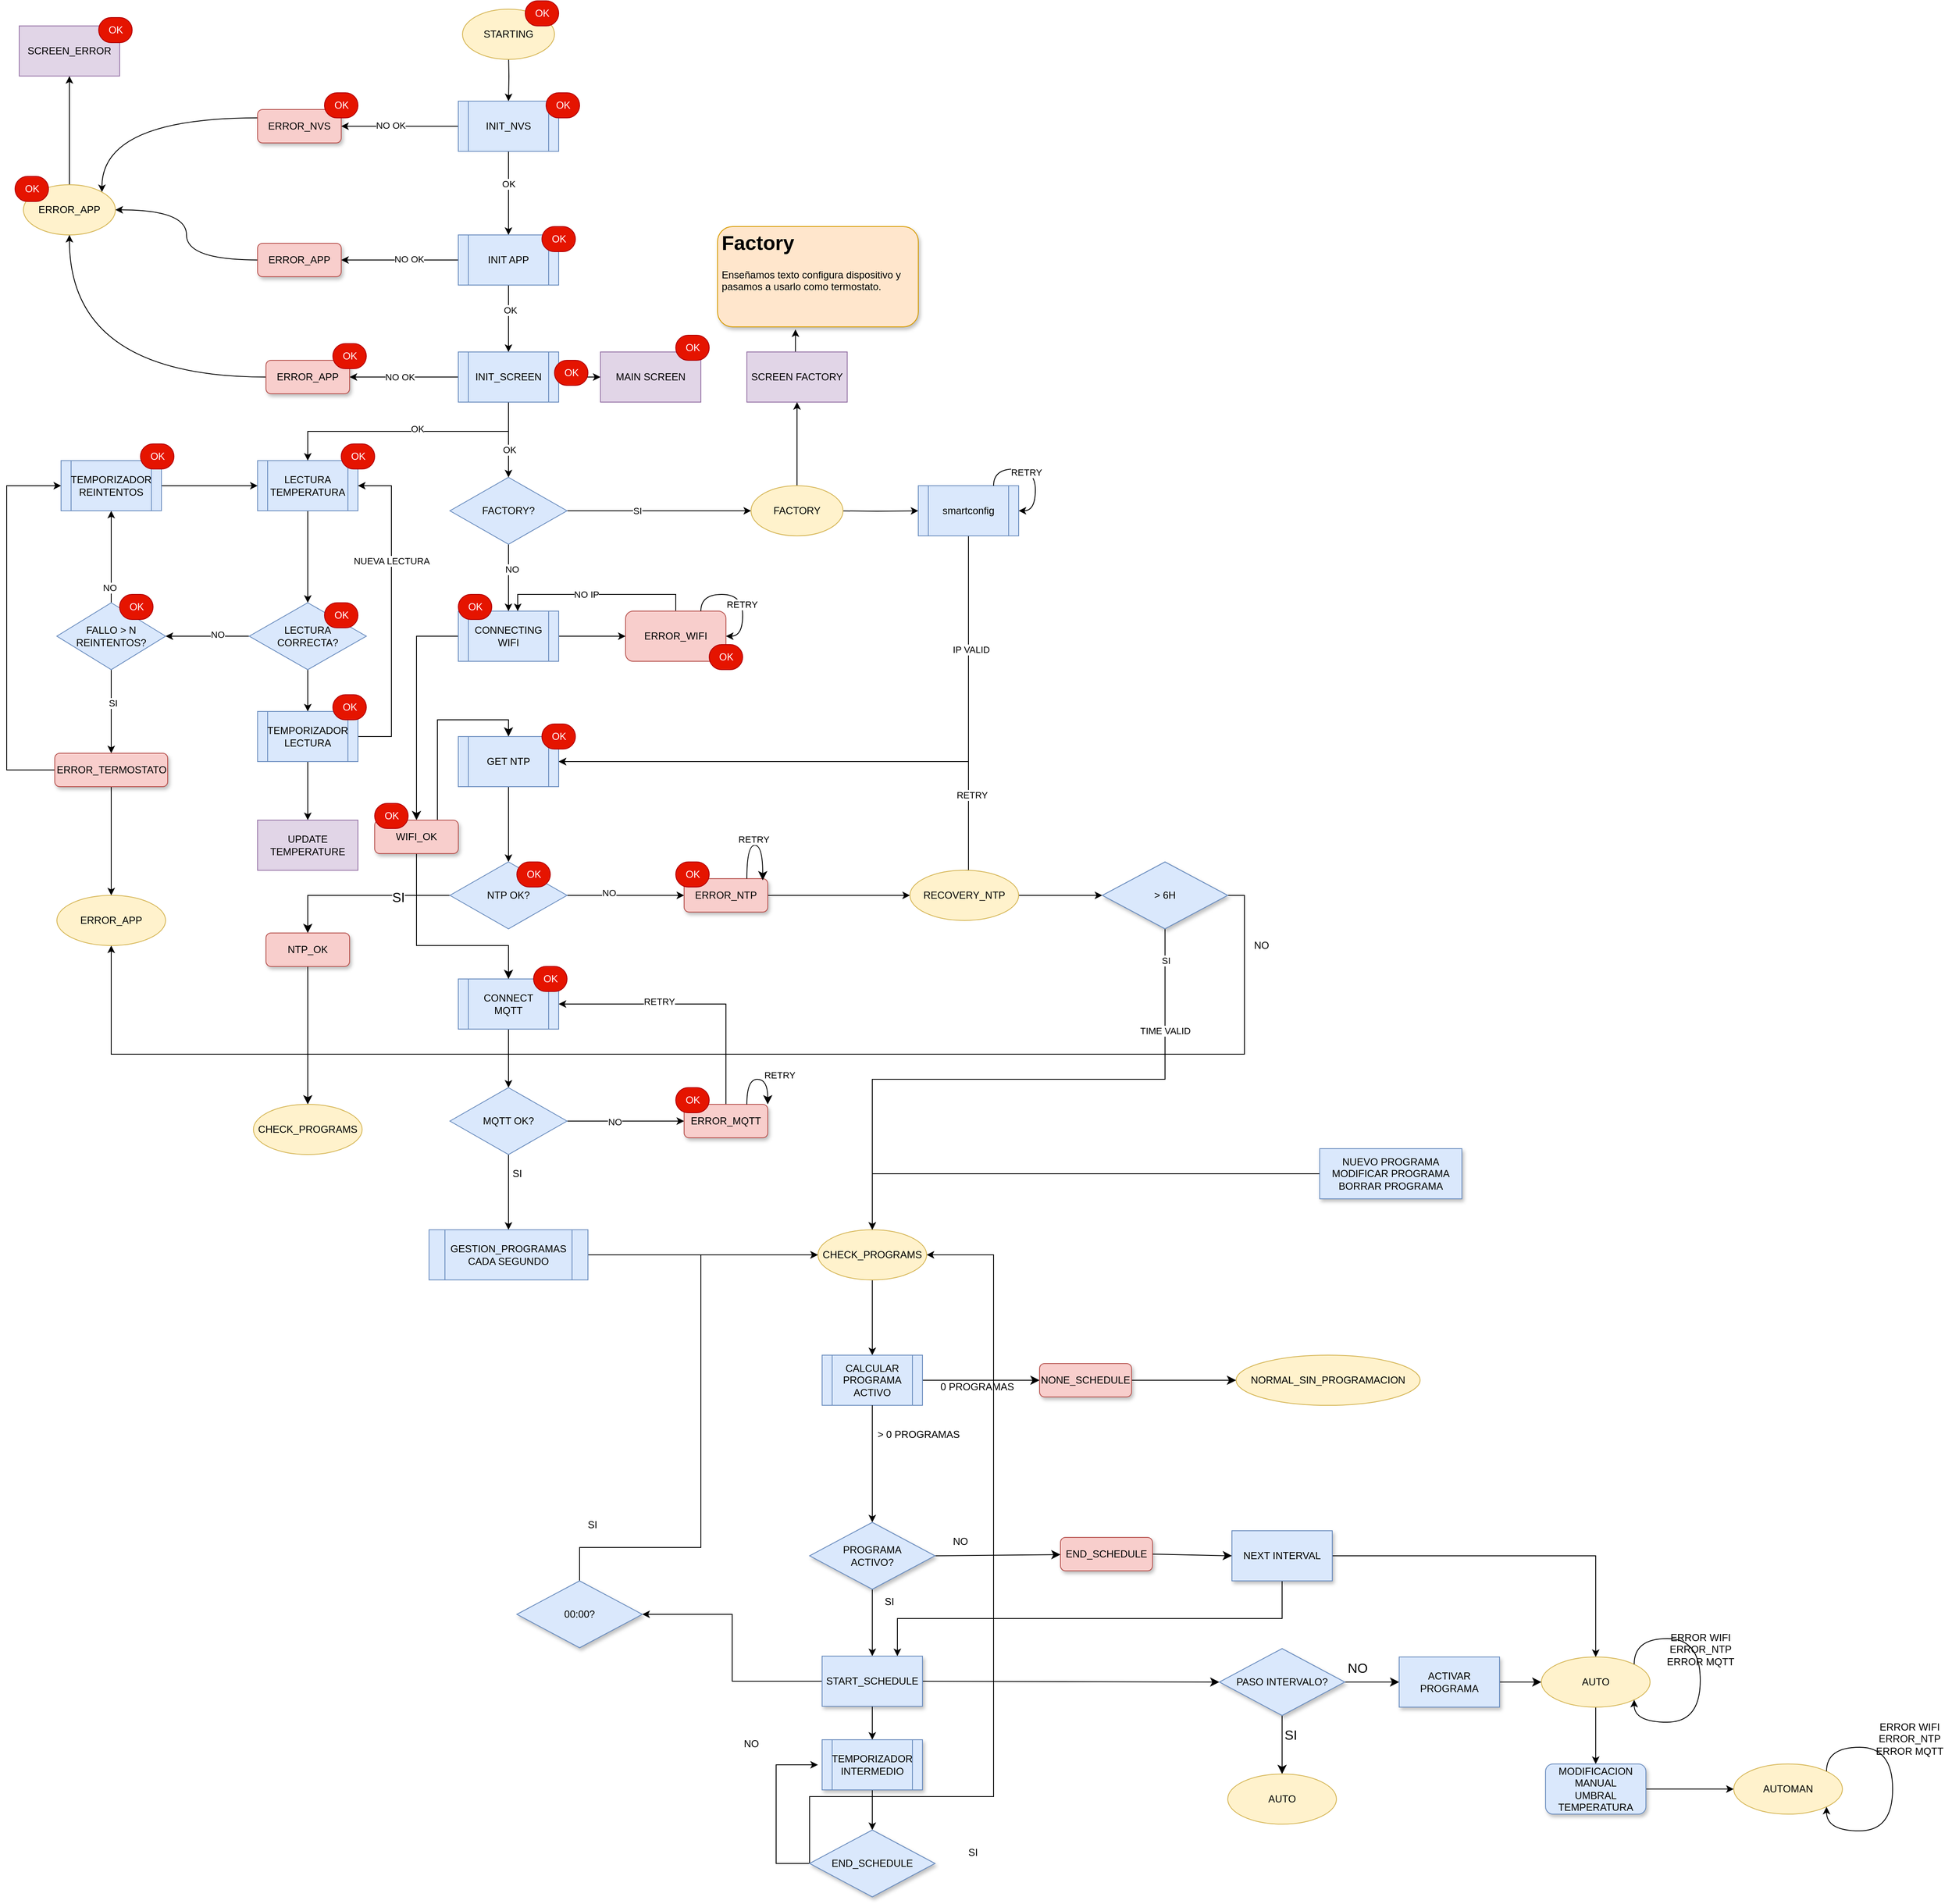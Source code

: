 <mxfile version="21.2.8" type="device" pages="2">
  <diagram name="Página-1" id="SvRP-1oFVG1JVI0qtUEA">
    <mxGraphModel dx="1420" dy="862" grid="1" gridSize="10" guides="1" tooltips="1" connect="1" arrows="1" fold="1" page="1" pageScale="1" pageWidth="3300" pageHeight="2339" math="0" shadow="0">
      <root>
        <mxCell id="0" />
        <mxCell id="1" parent="0" />
        <mxCell id="0f4xCiVm6X6gQx0xvUL8-81" style="edgeStyle=orthogonalEdgeStyle;rounded=0;orthogonalLoop=1;jettySize=auto;html=1;exitX=0.5;exitY=1;exitDx=0;exitDy=0;entryX=0.5;entryY=0;entryDx=0;entryDy=0;" parent="1" target="0f4xCiVm6X6gQx0xvUL8-80" edge="1">
          <mxGeometry relative="1" as="geometry">
            <mxPoint x="680" y="100" as="sourcePoint" />
          </mxGeometry>
        </mxCell>
        <mxCell id="0f4xCiVm6X6gQx0xvUL8-10" style="edgeStyle=orthogonalEdgeStyle;rounded=0;orthogonalLoop=1;jettySize=auto;html=1;exitX=1;exitY=0.5;exitDx=0;exitDy=0;entryX=0;entryY=0.5;entryDx=0;entryDy=0;" parent="1" target="0f4xCiVm6X6gQx0xvUL8-8" edge="1">
          <mxGeometry relative="1" as="geometry">
            <mxPoint x="1070" y="650" as="sourcePoint" />
          </mxGeometry>
        </mxCell>
        <mxCell id="0f4xCiVm6X6gQx0xvUL8-78" style="edgeStyle=orthogonalEdgeStyle;rounded=0;orthogonalLoop=1;jettySize=auto;html=1;exitX=0.5;exitY=1;exitDx=0;exitDy=0;entryX=1;entryY=0.5;entryDx=0;entryDy=0;" parent="1" source="0f4xCiVm6X6gQx0xvUL8-8" target="0f4xCiVm6X6gQx0xvUL8-22" edge="1">
          <mxGeometry relative="1" as="geometry" />
        </mxCell>
        <mxCell id="0f4xCiVm6X6gQx0xvUL8-79" value="IP VALID" style="edgeLabel;html=1;align=center;verticalAlign=middle;resizable=0;points=[];" parent="0f4xCiVm6X6gQx0xvUL8-78" vertex="1" connectable="0">
          <mxGeometry x="-0.642" y="3" relative="1" as="geometry">
            <mxPoint as="offset" />
          </mxGeometry>
        </mxCell>
        <mxCell id="0f4xCiVm6X6gQx0xvUL8-8" value="smartconfig" style="shape=process;whiteSpace=wrap;html=1;backgroundOutline=1;fillColor=#dae8fc;strokeColor=#6c8ebf;" parent="1" vertex="1">
          <mxGeometry x="1170" y="620" width="120" height="60" as="geometry" />
        </mxCell>
        <mxCell id="0f4xCiVm6X6gQx0xvUL8-18" style="edgeStyle=orthogonalEdgeStyle;rounded=0;orthogonalLoop=1;jettySize=auto;html=1;exitX=1;exitY=0.5;exitDx=0;exitDy=0;entryX=0;entryY=0.5;entryDx=0;entryDy=0;" parent="1" source="0f4xCiVm6X6gQx0xvUL8-14" target="0f4xCiVm6X6gQx0xvUL8-17" edge="1">
          <mxGeometry relative="1" as="geometry" />
        </mxCell>
        <mxCell id="Zdb9aHJPwX9mJ4DxpiSj-17" style="edgeStyle=elbowEdgeStyle;rounded=0;orthogonalLoop=1;jettySize=auto;html=1;exitX=0;exitY=0.5;exitDx=0;exitDy=0;entryX=0.5;entryY=0;entryDx=0;entryDy=0;fontSize=12;startSize=8;endSize=8;" parent="1" source="0f4xCiVm6X6gQx0xvUL8-14" target="Zdb9aHJPwX9mJ4DxpiSj-16" edge="1">
          <mxGeometry relative="1" as="geometry">
            <Array as="points">
              <mxPoint x="570" y="910" />
            </Array>
          </mxGeometry>
        </mxCell>
        <mxCell id="0f4xCiVm6X6gQx0xvUL8-14" value="CONNECTING WIFI" style="shape=process;whiteSpace=wrap;html=1;backgroundOutline=1;fillColor=#dae8fc;strokeColor=#6c8ebf;" parent="1" vertex="1">
          <mxGeometry x="620" y="770" width="120" height="60" as="geometry" />
        </mxCell>
        <mxCell id="0f4xCiVm6X6gQx0xvUL8-20" style="edgeStyle=orthogonalEdgeStyle;rounded=0;orthogonalLoop=1;jettySize=auto;html=1;exitX=0.5;exitY=0;exitDx=0;exitDy=0;entryX=0.592;entryY=0;entryDx=0;entryDy=0;entryPerimeter=0;" parent="1" source="0f4xCiVm6X6gQx0xvUL8-17" target="0f4xCiVm6X6gQx0xvUL8-14" edge="1">
          <mxGeometry relative="1" as="geometry" />
        </mxCell>
        <mxCell id="0f4xCiVm6X6gQx0xvUL8-21" value="NO IP" style="edgeLabel;html=1;align=center;verticalAlign=middle;resizable=0;points=[];" parent="0f4xCiVm6X6gQx0xvUL8-20" vertex="1" connectable="0">
          <mxGeometry x="0.109" relative="1" as="geometry">
            <mxPoint as="offset" />
          </mxGeometry>
        </mxCell>
        <mxCell id="0f4xCiVm6X6gQx0xvUL8-17" value="ERROR_WIFI" style="rounded=1;whiteSpace=wrap;html=1;fillColor=#f8cecc;strokeColor=#b85450;" parent="1" vertex="1">
          <mxGeometry x="820" y="770" width="120" height="60" as="geometry" />
        </mxCell>
        <mxCell id="0f4xCiVm6X6gQx0xvUL8-64" style="edgeStyle=orthogonalEdgeStyle;rounded=0;orthogonalLoop=1;jettySize=auto;html=1;exitX=0.5;exitY=1;exitDx=0;exitDy=0;" parent="1" source="0f4xCiVm6X6gQx0xvUL8-22" target="0f4xCiVm6X6gQx0xvUL8-63" edge="1">
          <mxGeometry relative="1" as="geometry" />
        </mxCell>
        <mxCell id="0f4xCiVm6X6gQx0xvUL8-22" value="GET NTP" style="shape=process;whiteSpace=wrap;html=1;backgroundOutline=1;fillColor=#dae8fc;strokeColor=#6c8ebf;" parent="1" vertex="1">
          <mxGeometry x="620" y="920" width="120" height="60" as="geometry" />
        </mxCell>
        <mxCell id="0f4xCiVm6X6gQx0xvUL8-28" style="edgeStyle=orthogonalEdgeStyle;rounded=0;orthogonalLoop=1;jettySize=auto;html=1;exitX=0.75;exitY=0;exitDx=0;exitDy=0;entryX=1;entryY=0.5;entryDx=0;entryDy=0;curved=1;" parent="1" source="0f4xCiVm6X6gQx0xvUL8-17" target="0f4xCiVm6X6gQx0xvUL8-17" edge="1">
          <mxGeometry relative="1" as="geometry" />
        </mxCell>
        <mxCell id="0f4xCiVm6X6gQx0xvUL8-29" value="RETRY" style="edgeLabel;html=1;align=center;verticalAlign=middle;resizable=0;points=[];" parent="0f4xCiVm6X6gQx0xvUL8-28" vertex="1" connectable="0">
          <mxGeometry x="0.171" y="-1" relative="1" as="geometry">
            <mxPoint as="offset" />
          </mxGeometry>
        </mxCell>
        <mxCell id="0f4xCiVm6X6gQx0xvUL8-30" style="edgeStyle=orthogonalEdgeStyle;rounded=0;orthogonalLoop=1;jettySize=auto;html=1;exitX=0.75;exitY=0;exitDx=0;exitDy=0;entryX=1;entryY=0.5;entryDx=0;entryDy=0;curved=1;" parent="1" source="0f4xCiVm6X6gQx0xvUL8-8" target="0f4xCiVm6X6gQx0xvUL8-8" edge="1">
          <mxGeometry relative="1" as="geometry" />
        </mxCell>
        <mxCell id="0f4xCiVm6X6gQx0xvUL8-31" value="RETRY" style="edgeLabel;html=1;align=center;verticalAlign=middle;resizable=0;points=[];" parent="0f4xCiVm6X6gQx0xvUL8-30" vertex="1" connectable="0">
          <mxGeometry x="-0.157" y="-4" relative="1" as="geometry">
            <mxPoint as="offset" />
          </mxGeometry>
        </mxCell>
        <mxCell id="0f4xCiVm6X6gQx0xvUL8-37" style="edgeStyle=orthogonalEdgeStyle;rounded=0;orthogonalLoop=1;jettySize=auto;html=1;exitX=0.5;exitY=1;exitDx=0;exitDy=0;entryX=0.5;entryY=0;entryDx=0;entryDy=0;" parent="1" source="0f4xCiVm6X6gQx0xvUL8-33" target="0f4xCiVm6X6gQx0xvUL8-36" edge="1">
          <mxGeometry relative="1" as="geometry" />
        </mxCell>
        <mxCell id="0f4xCiVm6X6gQx0xvUL8-33" value="LECTURA TEMPERATURA" style="shape=process;whiteSpace=wrap;html=1;backgroundOutline=1;fillColor=#dae8fc;strokeColor=#6c8ebf;" parent="1" vertex="1">
          <mxGeometry x="380" y="590" width="120" height="60" as="geometry" />
        </mxCell>
        <mxCell id="0f4xCiVm6X6gQx0xvUL8-43" style="edgeStyle=orthogonalEdgeStyle;rounded=0;orthogonalLoop=1;jettySize=auto;html=1;exitX=0.5;exitY=1;exitDx=0;exitDy=0;entryX=0.5;entryY=0;entryDx=0;entryDy=0;" parent="1" source="0f4xCiVm6X6gQx0xvUL8-36" target="0f4xCiVm6X6gQx0xvUL8-38" edge="1">
          <mxGeometry relative="1" as="geometry" />
        </mxCell>
        <mxCell id="0f4xCiVm6X6gQx0xvUL8-47" style="edgeStyle=orthogonalEdgeStyle;rounded=0;orthogonalLoop=1;jettySize=auto;html=1;exitX=0;exitY=0.5;exitDx=0;exitDy=0;entryX=1;entryY=0.5;entryDx=0;entryDy=0;" parent="1" source="0f4xCiVm6X6gQx0xvUL8-36" target="0f4xCiVm6X6gQx0xvUL8-48" edge="1">
          <mxGeometry relative="1" as="geometry">
            <mxPoint x="300" y="800" as="targetPoint" />
          </mxGeometry>
        </mxCell>
        <mxCell id="0f4xCiVm6X6gQx0xvUL8-53" value="NO" style="edgeLabel;html=1;align=center;verticalAlign=middle;resizable=0;points=[];" parent="0f4xCiVm6X6gQx0xvUL8-47" vertex="1" connectable="0">
          <mxGeometry x="-0.24" y="-2" relative="1" as="geometry">
            <mxPoint as="offset" />
          </mxGeometry>
        </mxCell>
        <mxCell id="0f4xCiVm6X6gQx0xvUL8-36" value="LECTURA&lt;br&gt;CORRECTA?" style="rhombus;whiteSpace=wrap;html=1;fillColor=#dae8fc;strokeColor=#6c8ebf;" parent="1" vertex="1">
          <mxGeometry x="370" y="760" width="140" height="80" as="geometry" />
        </mxCell>
        <mxCell id="0f4xCiVm6X6gQx0xvUL8-55" style="edgeStyle=orthogonalEdgeStyle;rounded=0;orthogonalLoop=1;jettySize=auto;html=1;exitX=1;exitY=0.5;exitDx=0;exitDy=0;entryX=1;entryY=0.5;entryDx=0;entryDy=0;" parent="1" source="0f4xCiVm6X6gQx0xvUL8-38" target="0f4xCiVm6X6gQx0xvUL8-33" edge="1">
          <mxGeometry relative="1" as="geometry">
            <Array as="points">
              <mxPoint x="540" y="920" />
              <mxPoint x="540" y="620" />
            </Array>
          </mxGeometry>
        </mxCell>
        <mxCell id="0f4xCiVm6X6gQx0xvUL8-56" value="NUEVA LECTURA" style="edgeLabel;html=1;align=center;verticalAlign=middle;resizable=0;points=[];" parent="0f4xCiVm6X6gQx0xvUL8-55" vertex="1" connectable="0">
          <mxGeometry x="0.205" y="-1" relative="1" as="geometry">
            <mxPoint x="-1" y="-21" as="offset" />
          </mxGeometry>
        </mxCell>
        <mxCell id="0f4xCiVm6X6gQx0xvUL8-131" style="edgeStyle=orthogonalEdgeStyle;rounded=0;orthogonalLoop=1;jettySize=auto;html=1;exitX=0.5;exitY=1;exitDx=0;exitDy=0;entryX=0.5;entryY=0;entryDx=0;entryDy=0;" parent="1" source="0f4xCiVm6X6gQx0xvUL8-38" target="0f4xCiVm6X6gQx0xvUL8-130" edge="1">
          <mxGeometry relative="1" as="geometry" />
        </mxCell>
        <mxCell id="0f4xCiVm6X6gQx0xvUL8-38" value="TEMPORIZADOR&lt;br&gt;LECTURA" style="shape=process;whiteSpace=wrap;html=1;backgroundOutline=1;fillColor=#dae8fc;strokeColor=#6c8ebf;" parent="1" vertex="1">
          <mxGeometry x="380" y="890" width="120" height="60" as="geometry" />
        </mxCell>
        <mxCell id="0f4xCiVm6X6gQx0xvUL8-51" style="edgeStyle=orthogonalEdgeStyle;rounded=0;orthogonalLoop=1;jettySize=auto;html=1;exitX=0.5;exitY=0;exitDx=0;exitDy=0;entryX=0.5;entryY=1;entryDx=0;entryDy=0;" parent="1" source="0f4xCiVm6X6gQx0xvUL8-48" target="0f4xCiVm6X6gQx0xvUL8-50" edge="1">
          <mxGeometry relative="1" as="geometry" />
        </mxCell>
        <mxCell id="0f4xCiVm6X6gQx0xvUL8-54" value="NO" style="edgeLabel;html=1;align=center;verticalAlign=middle;resizable=0;points=[];" parent="0f4xCiVm6X6gQx0xvUL8-51" vertex="1" connectable="0">
          <mxGeometry x="-0.673" y="2" relative="1" as="geometry">
            <mxPoint as="offset" />
          </mxGeometry>
        </mxCell>
        <mxCell id="0f4xCiVm6X6gQx0xvUL8-60" style="edgeStyle=orthogonalEdgeStyle;rounded=0;orthogonalLoop=1;jettySize=auto;html=1;exitX=0.5;exitY=1;exitDx=0;exitDy=0;entryX=0.5;entryY=0;entryDx=0;entryDy=0;" parent="1" source="0f4xCiVm6X6gQx0xvUL8-48" target="0f4xCiVm6X6gQx0xvUL8-59" edge="1">
          <mxGeometry relative="1" as="geometry" />
        </mxCell>
        <mxCell id="0f4xCiVm6X6gQx0xvUL8-129" value="SI" style="edgeLabel;html=1;align=center;verticalAlign=middle;resizable=0;points=[];" parent="0f4xCiVm6X6gQx0xvUL8-60" vertex="1" connectable="0">
          <mxGeometry x="-0.2" y="2" relative="1" as="geometry">
            <mxPoint as="offset" />
          </mxGeometry>
        </mxCell>
        <mxCell id="0f4xCiVm6X6gQx0xvUL8-48" value="FALLO &amp;gt; N REINTENTOS?" style="rhombus;whiteSpace=wrap;html=1;fillColor=#dae8fc;strokeColor=#6c8ebf;" parent="1" vertex="1">
          <mxGeometry x="140" y="760" width="130" height="80" as="geometry" />
        </mxCell>
        <mxCell id="0f4xCiVm6X6gQx0xvUL8-52" style="edgeStyle=orthogonalEdgeStyle;rounded=0;orthogonalLoop=1;jettySize=auto;html=1;exitX=1;exitY=0.5;exitDx=0;exitDy=0;entryX=0;entryY=0.5;entryDx=0;entryDy=0;" parent="1" source="0f4xCiVm6X6gQx0xvUL8-50" target="0f4xCiVm6X6gQx0xvUL8-33" edge="1">
          <mxGeometry relative="1" as="geometry" />
        </mxCell>
        <mxCell id="0f4xCiVm6X6gQx0xvUL8-50" value="TEMPORIZADOR&lt;br&gt;REINTENTOS" style="shape=process;whiteSpace=wrap;html=1;backgroundOutline=1;fillColor=#dae8fc;strokeColor=#6c8ebf;" parent="1" vertex="1">
          <mxGeometry x="145" y="590" width="120" height="60" as="geometry" />
        </mxCell>
        <mxCell id="0f4xCiVm6X6gQx0xvUL8-62" style="edgeStyle=orthogonalEdgeStyle;rounded=0;orthogonalLoop=1;jettySize=auto;html=1;exitX=0;exitY=0.5;exitDx=0;exitDy=0;entryX=0;entryY=0.5;entryDx=0;entryDy=0;" parent="1" source="0f4xCiVm6X6gQx0xvUL8-59" target="0f4xCiVm6X6gQx0xvUL8-50" edge="1">
          <mxGeometry relative="1" as="geometry">
            <Array as="points">
              <mxPoint x="80" y="960" />
              <mxPoint x="80" y="620" />
            </Array>
          </mxGeometry>
        </mxCell>
        <mxCell id="0f4xCiVm6X6gQx0xvUL8-209" style="edgeStyle=orthogonalEdgeStyle;rounded=0;orthogonalLoop=1;jettySize=auto;html=1;exitX=0.5;exitY=1;exitDx=0;exitDy=0;entryX=0.5;entryY=0;entryDx=0;entryDy=0;" parent="1" source="0f4xCiVm6X6gQx0xvUL8-59" target="0f4xCiVm6X6gQx0xvUL8-208" edge="1">
          <mxGeometry relative="1" as="geometry" />
        </mxCell>
        <mxCell id="0f4xCiVm6X6gQx0xvUL8-59" value="ERROR_TERMOSTATO" style="rounded=1;whiteSpace=wrap;html=1;fillColor=#f8cecc;strokeColor=#b85450;shadow=1;" parent="1" vertex="1">
          <mxGeometry x="137.5" y="940" width="135" height="40" as="geometry" />
        </mxCell>
        <mxCell id="0f4xCiVm6X6gQx0xvUL8-67" style="edgeStyle=orthogonalEdgeStyle;rounded=0;orthogonalLoop=1;jettySize=auto;html=1;exitX=1;exitY=0.5;exitDx=0;exitDy=0;entryX=0;entryY=0.5;entryDx=0;entryDy=0;" parent="1" source="0f4xCiVm6X6gQx0xvUL8-63" target="0f4xCiVm6X6gQx0xvUL8-66" edge="1">
          <mxGeometry relative="1" as="geometry" />
        </mxCell>
        <mxCell id="0f4xCiVm6X6gQx0xvUL8-69" value="NO" style="edgeLabel;html=1;align=center;verticalAlign=middle;resizable=0;points=[];" parent="0f4xCiVm6X6gQx0xvUL8-67" vertex="1" connectable="0">
          <mxGeometry x="-0.286" y="3" relative="1" as="geometry">
            <mxPoint as="offset" />
          </mxGeometry>
        </mxCell>
        <mxCell id="Zdb9aHJPwX9mJ4DxpiSj-10" style="rounded=0;orthogonalLoop=1;jettySize=auto;html=1;exitX=0;exitY=0.5;exitDx=0;exitDy=0;entryX=0.5;entryY=0;entryDx=0;entryDy=0;fontSize=12;startSize=8;endSize=8;" parent="1" source="0f4xCiVm6X6gQx0xvUL8-63" target="Zdb9aHJPwX9mJ4DxpiSj-7" edge="1">
          <mxGeometry relative="1" as="geometry">
            <Array as="points">
              <mxPoint x="440" y="1110" />
            </Array>
          </mxGeometry>
        </mxCell>
        <mxCell id="Zdb9aHJPwX9mJ4DxpiSj-11" value="SI" style="edgeLabel;html=1;align=center;verticalAlign=middle;resizable=0;points=[];fontSize=16;" parent="Zdb9aHJPwX9mJ4DxpiSj-10" vertex="1" connectable="0">
          <mxGeometry x="-0.423" y="2" relative="1" as="geometry">
            <mxPoint as="offset" />
          </mxGeometry>
        </mxCell>
        <mxCell id="0f4xCiVm6X6gQx0xvUL8-63" value="NTP OK?" style="rhombus;whiteSpace=wrap;html=1;fillColor=#dae8fc;strokeColor=#6c8ebf;" parent="1" vertex="1">
          <mxGeometry x="610" y="1070" width="140" height="80" as="geometry" />
        </mxCell>
        <mxCell id="0f4xCiVm6X6gQx0xvUL8-197" style="edgeStyle=orthogonalEdgeStyle;rounded=0;orthogonalLoop=1;jettySize=auto;html=1;exitX=1;exitY=0.5;exitDx=0;exitDy=0;entryX=0;entryY=0.5;entryDx=0;entryDy=0;" parent="1" source="0f4xCiVm6X6gQx0xvUL8-66" target="0f4xCiVm6X6gQx0xvUL8-196" edge="1">
          <mxGeometry relative="1" as="geometry" />
        </mxCell>
        <mxCell id="0f4xCiVm6X6gQx0xvUL8-66" value="ERROR_NTP" style="rounded=1;whiteSpace=wrap;html=1;fillColor=#f8cecc;strokeColor=#b85450;shadow=1;" parent="1" vertex="1">
          <mxGeometry x="890" y="1090" width="100" height="40" as="geometry" />
        </mxCell>
        <mxCell id="0f4xCiVm6X6gQx0xvUL8-72" style="edgeStyle=orthogonalEdgeStyle;rounded=0;orthogonalLoop=1;jettySize=auto;html=1;exitX=0.5;exitY=1;exitDx=0;exitDy=0;entryX=0.5;entryY=0;entryDx=0;entryDy=0;" parent="1" source="0f4xCiVm6X6gQx0xvUL8-70" target="0f4xCiVm6X6gQx0xvUL8-71" edge="1">
          <mxGeometry relative="1" as="geometry" />
        </mxCell>
        <mxCell id="0f4xCiVm6X6gQx0xvUL8-70" value="CONNECT MQTT" style="shape=process;whiteSpace=wrap;html=1;backgroundOutline=1;fillColor=#dae8fc;strokeColor=#6c8ebf;" parent="1" vertex="1">
          <mxGeometry x="620" y="1210" width="120" height="60" as="geometry" />
        </mxCell>
        <mxCell id="0f4xCiVm6X6gQx0xvUL8-74" style="edgeStyle=orthogonalEdgeStyle;rounded=0;orthogonalLoop=1;jettySize=auto;html=1;exitX=1;exitY=0.5;exitDx=0;exitDy=0;entryX=0;entryY=0.5;entryDx=0;entryDy=0;" parent="1" source="0f4xCiVm6X6gQx0xvUL8-71" target="0f4xCiVm6X6gQx0xvUL8-73" edge="1">
          <mxGeometry relative="1" as="geometry" />
        </mxCell>
        <mxCell id="0f4xCiVm6X6gQx0xvUL8-75" value="NO" style="edgeLabel;html=1;align=center;verticalAlign=middle;resizable=0;points=[];" parent="0f4xCiVm6X6gQx0xvUL8-74" vertex="1" connectable="0">
          <mxGeometry x="-0.186" y="-1" relative="1" as="geometry">
            <mxPoint as="offset" />
          </mxGeometry>
        </mxCell>
        <mxCell id="0f4xCiVm6X6gQx0xvUL8-136" style="edgeStyle=orthogonalEdgeStyle;rounded=0;orthogonalLoop=1;jettySize=auto;html=1;exitX=0.5;exitY=1;exitDx=0;exitDy=0;entryX=0.5;entryY=0;entryDx=0;entryDy=0;" parent="1" source="0f4xCiVm6X6gQx0xvUL8-71" target="0f4xCiVm6X6gQx0xvUL8-134" edge="1">
          <mxGeometry relative="1" as="geometry" />
        </mxCell>
        <mxCell id="0f4xCiVm6X6gQx0xvUL8-71" value="MQTT OK?" style="rhombus;whiteSpace=wrap;html=1;fillColor=#dae8fc;strokeColor=#6c8ebf;" parent="1" vertex="1">
          <mxGeometry x="610" y="1340" width="140" height="80" as="geometry" />
        </mxCell>
        <mxCell id="0f4xCiVm6X6gQx0xvUL8-222" style="edgeStyle=orthogonalEdgeStyle;rounded=0;orthogonalLoop=1;jettySize=auto;html=1;exitX=0.5;exitY=0;exitDx=0;exitDy=0;entryX=1;entryY=0.5;entryDx=0;entryDy=0;" parent="1" source="0f4xCiVm6X6gQx0xvUL8-73" target="0f4xCiVm6X6gQx0xvUL8-70" edge="1">
          <mxGeometry relative="1" as="geometry" />
        </mxCell>
        <mxCell id="0f4xCiVm6X6gQx0xvUL8-223" value="RETRY" style="edgeLabel;html=1;align=center;verticalAlign=middle;resizable=0;points=[];" parent="0f4xCiVm6X6gQx0xvUL8-222" vertex="1" connectable="0">
          <mxGeometry x="0.253" y="-3" relative="1" as="geometry">
            <mxPoint as="offset" />
          </mxGeometry>
        </mxCell>
        <mxCell id="0f4xCiVm6X6gQx0xvUL8-73" value="ERROR_MQTT" style="rounded=1;whiteSpace=wrap;html=1;fillColor=#f8cecc;strokeColor=#b85450;shadow=1;" parent="1" vertex="1">
          <mxGeometry x="890" y="1360" width="100" height="40" as="geometry" />
        </mxCell>
        <mxCell id="0f4xCiVm6X6gQx0xvUL8-83" style="edgeStyle=orthogonalEdgeStyle;rounded=0;orthogonalLoop=1;jettySize=auto;html=1;exitX=0;exitY=0.5;exitDx=0;exitDy=0;entryX=1;entryY=0.5;entryDx=0;entryDy=0;" parent="1" source="0f4xCiVm6X6gQx0xvUL8-80" target="0f4xCiVm6X6gQx0xvUL8-82" edge="1">
          <mxGeometry relative="1" as="geometry" />
        </mxCell>
        <mxCell id="0f4xCiVm6X6gQx0xvUL8-84" value="NO OK" style="edgeLabel;html=1;align=center;verticalAlign=middle;resizable=0;points=[];" parent="0f4xCiVm6X6gQx0xvUL8-83" vertex="1" connectable="0">
          <mxGeometry x="0.157" y="-1" relative="1" as="geometry">
            <mxPoint as="offset" />
          </mxGeometry>
        </mxCell>
        <mxCell id="0f4xCiVm6X6gQx0xvUL8-86" style="edgeStyle=orthogonalEdgeStyle;rounded=0;orthogonalLoop=1;jettySize=auto;html=1;exitX=0.5;exitY=1;exitDx=0;exitDy=0;entryX=0.5;entryY=0;entryDx=0;entryDy=0;" parent="1" source="0f4xCiVm6X6gQx0xvUL8-80" target="0f4xCiVm6X6gQx0xvUL8-85" edge="1">
          <mxGeometry relative="1" as="geometry" />
        </mxCell>
        <mxCell id="0f4xCiVm6X6gQx0xvUL8-89" value="OK" style="edgeLabel;html=1;align=center;verticalAlign=middle;resizable=0;points=[];" parent="0f4xCiVm6X6gQx0xvUL8-86" vertex="1" connectable="0">
          <mxGeometry x="-0.22" relative="1" as="geometry">
            <mxPoint as="offset" />
          </mxGeometry>
        </mxCell>
        <mxCell id="0f4xCiVm6X6gQx0xvUL8-80" value="INIT_NVS" style="shape=process;whiteSpace=wrap;html=1;backgroundOutline=1;fillColor=#dae8fc;strokeColor=#6c8ebf;" parent="1" vertex="1">
          <mxGeometry x="620" y="160" width="120" height="60" as="geometry" />
        </mxCell>
        <mxCell id="0f4xCiVm6X6gQx0xvUL8-138" style="edgeStyle=orthogonalEdgeStyle;rounded=0;orthogonalLoop=1;jettySize=auto;html=1;exitX=0;exitY=0.25;exitDx=0;exitDy=0;entryX=1;entryY=0;entryDx=0;entryDy=0;curved=1;" parent="1" source="0f4xCiVm6X6gQx0xvUL8-82" target="0f4xCiVm6X6gQx0xvUL8-100" edge="1">
          <mxGeometry relative="1" as="geometry" />
        </mxCell>
        <mxCell id="0f4xCiVm6X6gQx0xvUL8-82" value="ERROR_NVS" style="rounded=1;whiteSpace=wrap;html=1;fillColor=#f8cecc;strokeColor=#b85450;shadow=1;" parent="1" vertex="1">
          <mxGeometry x="380" y="170" width="100" height="40" as="geometry" />
        </mxCell>
        <mxCell id="0f4xCiVm6X6gQx0xvUL8-103" style="edgeStyle=orthogonalEdgeStyle;rounded=0;orthogonalLoop=1;jettySize=auto;html=1;exitX=0;exitY=0.5;exitDx=0;exitDy=0;" parent="1" source="0f4xCiVm6X6gQx0xvUL8-85" target="0f4xCiVm6X6gQx0xvUL8-102" edge="1">
          <mxGeometry relative="1" as="geometry" />
        </mxCell>
        <mxCell id="0f4xCiVm6X6gQx0xvUL8-104" value="NO OK" style="edgeLabel;html=1;align=center;verticalAlign=middle;resizable=0;points=[];" parent="0f4xCiVm6X6gQx0xvUL8-103" vertex="1" connectable="0">
          <mxGeometry x="-0.157" y="-1" relative="1" as="geometry">
            <mxPoint as="offset" />
          </mxGeometry>
        </mxCell>
        <mxCell id="0f4xCiVm6X6gQx0xvUL8-113" style="edgeStyle=orthogonalEdgeStyle;rounded=0;orthogonalLoop=1;jettySize=auto;html=1;exitX=0.5;exitY=1;exitDx=0;exitDy=0;entryX=0.5;entryY=0;entryDx=0;entryDy=0;" parent="1" source="0f4xCiVm6X6gQx0xvUL8-85" target="0f4xCiVm6X6gQx0xvUL8-112" edge="1">
          <mxGeometry relative="1" as="geometry" />
        </mxCell>
        <mxCell id="0f4xCiVm6X6gQx0xvUL8-116" value="OK" style="edgeLabel;html=1;align=center;verticalAlign=middle;resizable=0;points=[];" parent="0f4xCiVm6X6gQx0xvUL8-113" vertex="1" connectable="0">
          <mxGeometry x="-0.25" y="2" relative="1" as="geometry">
            <mxPoint as="offset" />
          </mxGeometry>
        </mxCell>
        <mxCell id="0f4xCiVm6X6gQx0xvUL8-85" value="INIT APP" style="shape=process;whiteSpace=wrap;html=1;backgroundOutline=1;fillColor=#dae8fc;strokeColor=#6c8ebf;" parent="1" vertex="1">
          <mxGeometry x="620" y="320" width="120" height="60" as="geometry" />
        </mxCell>
        <mxCell id="0f4xCiVm6X6gQx0xvUL8-94" style="edgeStyle=orthogonalEdgeStyle;rounded=0;orthogonalLoop=1;jettySize=auto;html=1;exitX=1;exitY=0.5;exitDx=0;exitDy=0;entryX=0;entryY=0.5;entryDx=0;entryDy=0;" parent="1" source="0f4xCiVm6X6gQx0xvUL8-92" edge="1">
          <mxGeometry relative="1" as="geometry">
            <mxPoint x="970" y="650" as="targetPoint" />
          </mxGeometry>
        </mxCell>
        <mxCell id="0f4xCiVm6X6gQx0xvUL8-96" value="SI" style="edgeLabel;html=1;align=center;verticalAlign=middle;resizable=0;points=[];" parent="0f4xCiVm6X6gQx0xvUL8-94" vertex="1" connectable="0">
          <mxGeometry x="-0.236" relative="1" as="geometry">
            <mxPoint as="offset" />
          </mxGeometry>
        </mxCell>
        <mxCell id="0f4xCiVm6X6gQx0xvUL8-95" style="edgeStyle=orthogonalEdgeStyle;rounded=0;orthogonalLoop=1;jettySize=auto;html=1;exitX=0.5;exitY=1;exitDx=0;exitDy=0;entryX=0.5;entryY=0;entryDx=0;entryDy=0;" parent="1" source="0f4xCiVm6X6gQx0xvUL8-92" target="0f4xCiVm6X6gQx0xvUL8-14" edge="1">
          <mxGeometry relative="1" as="geometry" />
        </mxCell>
        <mxCell id="0f4xCiVm6X6gQx0xvUL8-97" value="NO" style="edgeLabel;html=1;align=center;verticalAlign=middle;resizable=0;points=[];" parent="0f4xCiVm6X6gQx0xvUL8-95" vertex="1" connectable="0">
          <mxGeometry x="-0.25" y="4" relative="1" as="geometry">
            <mxPoint as="offset" />
          </mxGeometry>
        </mxCell>
        <mxCell id="0f4xCiVm6X6gQx0xvUL8-92" value="FACTORY?" style="rhombus;whiteSpace=wrap;html=1;fillColor=#dae8fc;strokeColor=#6c8ebf;" parent="1" vertex="1">
          <mxGeometry x="610" y="610" width="140" height="80" as="geometry" />
        </mxCell>
        <mxCell id="0f4xCiVm6X6gQx0xvUL8-98" value="STARTING" style="ellipse;whiteSpace=wrap;html=1;fillColor=#fff2cc;strokeColor=#d6b656;" parent="1" vertex="1">
          <mxGeometry x="625" y="50" width="110" height="60" as="geometry" />
        </mxCell>
        <mxCell id="0f4xCiVm6X6gQx0xvUL8-139" style="edgeStyle=orthogonalEdgeStyle;rounded=0;orthogonalLoop=1;jettySize=auto;html=1;exitX=0.5;exitY=0;exitDx=0;exitDy=0;entryX=0.5;entryY=1;entryDx=0;entryDy=0;" parent="1" source="0f4xCiVm6X6gQx0xvUL8-100" target="0f4xCiVm6X6gQx0xvUL8-107" edge="1">
          <mxGeometry relative="1" as="geometry" />
        </mxCell>
        <mxCell id="0f4xCiVm6X6gQx0xvUL8-100" value="ERROR_APP" style="ellipse;whiteSpace=wrap;html=1;fillColor=#fff2cc;strokeColor=#d6b656;" parent="1" vertex="1">
          <mxGeometry x="100" y="260" width="110" height="60" as="geometry" />
        </mxCell>
        <mxCell id="0f4xCiVm6X6gQx0xvUL8-141" style="edgeStyle=orthogonalEdgeStyle;rounded=0;orthogonalLoop=1;jettySize=auto;html=1;exitX=0;exitY=0.5;exitDx=0;exitDy=0;entryX=1;entryY=0.5;entryDx=0;entryDy=0;curved=1;" parent="1" source="0f4xCiVm6X6gQx0xvUL8-102" target="0f4xCiVm6X6gQx0xvUL8-100" edge="1">
          <mxGeometry relative="1" as="geometry" />
        </mxCell>
        <mxCell id="0f4xCiVm6X6gQx0xvUL8-102" value="ERROR_APP" style="rounded=1;whiteSpace=wrap;html=1;fillColor=#f8cecc;strokeColor=#b85450;shadow=1;" parent="1" vertex="1">
          <mxGeometry x="380" y="330" width="100" height="40" as="geometry" />
        </mxCell>
        <mxCell id="0f4xCiVm6X6gQx0xvUL8-107" value="SCREEN_ERROR" style="rounded=0;whiteSpace=wrap;html=1;fillColor=#e1d5e7;strokeColor=#9673a6;" parent="1" vertex="1">
          <mxGeometry x="95" y="70" width="120" height="60" as="geometry" />
        </mxCell>
        <mxCell id="0f4xCiVm6X6gQx0xvUL8-111" style="edgeStyle=orthogonalEdgeStyle;rounded=0;orthogonalLoop=1;jettySize=auto;html=1;exitX=0.5;exitY=0;exitDx=0;exitDy=0;entryX=0.5;entryY=1;entryDx=0;entryDy=0;" parent="1" source="0f4xCiVm6X6gQx0xvUL8-109" target="0f4xCiVm6X6gQx0xvUL8-110" edge="1">
          <mxGeometry relative="1" as="geometry" />
        </mxCell>
        <mxCell id="0f4xCiVm6X6gQx0xvUL8-109" value="FACTORY" style="ellipse;whiteSpace=wrap;html=1;fillColor=#fff2cc;strokeColor=#d6b656;" parent="1" vertex="1">
          <mxGeometry x="970" y="620" width="110" height="60" as="geometry" />
        </mxCell>
        <mxCell id="0f4xCiVm6X6gQx0xvUL8-247" style="edgeStyle=orthogonalEdgeStyle;rounded=0;orthogonalLoop=1;jettySize=auto;html=1;exitX=0.5;exitY=0;exitDx=0;exitDy=0;entryX=0.388;entryY=1.025;entryDx=0;entryDy=0;entryPerimeter=0;" parent="1" source="0f4xCiVm6X6gQx0xvUL8-110" target="0f4xCiVm6X6gQx0xvUL8-246" edge="1">
          <mxGeometry relative="1" as="geometry" />
        </mxCell>
        <mxCell id="0f4xCiVm6X6gQx0xvUL8-110" value="SCREEN FACTORY" style="rounded=0;whiteSpace=wrap;html=1;fillColor=#e1d5e7;strokeColor=#9673a6;" parent="1" vertex="1">
          <mxGeometry x="965" y="460" width="120" height="60" as="geometry" />
        </mxCell>
        <mxCell id="0f4xCiVm6X6gQx0xvUL8-117" style="edgeStyle=orthogonalEdgeStyle;rounded=0;orthogonalLoop=1;jettySize=auto;html=1;exitX=0;exitY=0.5;exitDx=0;exitDy=0;" parent="1" source="0f4xCiVm6X6gQx0xvUL8-112" target="0f4xCiVm6X6gQx0xvUL8-115" edge="1">
          <mxGeometry relative="1" as="geometry" />
        </mxCell>
        <mxCell id="0f4xCiVm6X6gQx0xvUL8-123" value="NO OK" style="edgeLabel;html=1;align=center;verticalAlign=middle;resizable=0;points=[];" parent="0f4xCiVm6X6gQx0xvUL8-117" vertex="1" connectable="0">
          <mxGeometry x="0.154" y="-4" relative="1" as="geometry">
            <mxPoint x="5" y="4" as="offset" />
          </mxGeometry>
        </mxCell>
        <mxCell id="0f4xCiVm6X6gQx0xvUL8-121" style="edgeStyle=orthogonalEdgeStyle;rounded=0;orthogonalLoop=1;jettySize=auto;html=1;exitX=1;exitY=0.5;exitDx=0;exitDy=0;entryX=0;entryY=0.5;entryDx=0;entryDy=0;" parent="1" source="0f4xCiVm6X6gQx0xvUL8-112" target="0f4xCiVm6X6gQx0xvUL8-120" edge="1">
          <mxGeometry relative="1" as="geometry" />
        </mxCell>
        <mxCell id="0f4xCiVm6X6gQx0xvUL8-122" style="edgeStyle=orthogonalEdgeStyle;rounded=0;orthogonalLoop=1;jettySize=auto;html=1;exitX=0.5;exitY=1;exitDx=0;exitDy=0;entryX=0.5;entryY=0;entryDx=0;entryDy=0;" parent="1" source="0f4xCiVm6X6gQx0xvUL8-112" target="0f4xCiVm6X6gQx0xvUL8-92" edge="1">
          <mxGeometry relative="1" as="geometry" />
        </mxCell>
        <mxCell id="0f4xCiVm6X6gQx0xvUL8-124" value="OK" style="edgeLabel;html=1;align=center;verticalAlign=middle;resizable=0;points=[];" parent="0f4xCiVm6X6gQx0xvUL8-122" vertex="1" connectable="0">
          <mxGeometry x="0.267" y="1" relative="1" as="geometry">
            <mxPoint as="offset" />
          </mxGeometry>
        </mxCell>
        <mxCell id="0f4xCiVm6X6gQx0xvUL8-126" style="edgeStyle=orthogonalEdgeStyle;rounded=0;orthogonalLoop=1;jettySize=auto;html=1;exitX=0.5;exitY=1;exitDx=0;exitDy=0;entryX=0.5;entryY=0;entryDx=0;entryDy=0;" parent="1" source="0f4xCiVm6X6gQx0xvUL8-112" target="0f4xCiVm6X6gQx0xvUL8-33" edge="1">
          <mxGeometry relative="1" as="geometry" />
        </mxCell>
        <mxCell id="0f4xCiVm6X6gQx0xvUL8-127" value="OK" style="edgeLabel;html=1;align=center;verticalAlign=middle;resizable=0;points=[];" parent="0f4xCiVm6X6gQx0xvUL8-126" vertex="1" connectable="0">
          <mxGeometry x="-0.071" y="-3" relative="1" as="geometry">
            <mxPoint as="offset" />
          </mxGeometry>
        </mxCell>
        <mxCell id="0f4xCiVm6X6gQx0xvUL8-112" value="INIT_SCREEN" style="shape=process;whiteSpace=wrap;html=1;backgroundOutline=1;fillColor=#dae8fc;strokeColor=#6c8ebf;" parent="1" vertex="1">
          <mxGeometry x="620" y="460" width="120" height="60" as="geometry" />
        </mxCell>
        <mxCell id="0f4xCiVm6X6gQx0xvUL8-119" style="edgeStyle=orthogonalEdgeStyle;rounded=0;orthogonalLoop=1;jettySize=auto;html=1;exitX=0;exitY=0.5;exitDx=0;exitDy=0;curved=1;entryX=0.5;entryY=1;entryDx=0;entryDy=0;" parent="1" source="0f4xCiVm6X6gQx0xvUL8-115" target="0f4xCiVm6X6gQx0xvUL8-100" edge="1">
          <mxGeometry relative="1" as="geometry">
            <mxPoint x="100" y="370" as="targetPoint" />
          </mxGeometry>
        </mxCell>
        <mxCell id="0f4xCiVm6X6gQx0xvUL8-115" value="ERROR_APP" style="rounded=1;whiteSpace=wrap;html=1;fillColor=#f8cecc;strokeColor=#b85450;shadow=1;" parent="1" vertex="1">
          <mxGeometry x="390" y="470" width="100" height="40" as="geometry" />
        </mxCell>
        <mxCell id="0f4xCiVm6X6gQx0xvUL8-120" value="MAIN SCREEN" style="rounded=0;whiteSpace=wrap;html=1;fillColor=#e1d5e7;strokeColor=#9673a6;" parent="1" vertex="1">
          <mxGeometry x="790" y="460" width="120" height="60" as="geometry" />
        </mxCell>
        <mxCell id="0f4xCiVm6X6gQx0xvUL8-130" value="UPDATE TEMPERATURE" style="rounded=0;whiteSpace=wrap;html=1;fillColor=#e1d5e7;strokeColor=#9673a6;" parent="1" vertex="1">
          <mxGeometry x="380" y="1020" width="120" height="60" as="geometry" />
        </mxCell>
        <mxCell id="0f4xCiVm6X6gQx0xvUL8-143" style="edgeStyle=orthogonalEdgeStyle;rounded=0;orthogonalLoop=1;jettySize=auto;html=1;exitX=1;exitY=0.5;exitDx=0;exitDy=0;" parent="1" source="0f4xCiVm6X6gQx0xvUL8-134" target="0f4xCiVm6X6gQx0xvUL8-142" edge="1">
          <mxGeometry relative="1" as="geometry" />
        </mxCell>
        <mxCell id="0f4xCiVm6X6gQx0xvUL8-134" value="GESTION_PROGRAMAS&lt;br&gt;CADA SEGUNDO" style="shape=process;whiteSpace=wrap;html=1;backgroundOutline=1;fillColor=#dae8fc;strokeColor=#6c8ebf;" parent="1" vertex="1">
          <mxGeometry x="585" y="1510" width="190" height="60" as="geometry" />
        </mxCell>
        <mxCell id="0f4xCiVm6X6gQx0xvUL8-145" style="edgeStyle=orthogonalEdgeStyle;rounded=0;orthogonalLoop=1;jettySize=auto;html=1;exitX=0.5;exitY=1;exitDx=0;exitDy=0;entryX=0.5;entryY=0;entryDx=0;entryDy=0;" parent="1" source="0f4xCiVm6X6gQx0xvUL8-142" target="0f4xCiVm6X6gQx0xvUL8-144" edge="1">
          <mxGeometry relative="1" as="geometry" />
        </mxCell>
        <mxCell id="0f4xCiVm6X6gQx0xvUL8-142" value="CHECK_PROGRAMS" style="ellipse;whiteSpace=wrap;html=1;fillColor=#fff2cc;strokeColor=#d6b656;" parent="1" vertex="1">
          <mxGeometry x="1050" y="1510" width="130" height="60" as="geometry" />
        </mxCell>
        <mxCell id="0f4xCiVm6X6gQx0xvUL8-162" style="edgeStyle=orthogonalEdgeStyle;rounded=0;orthogonalLoop=1;jettySize=auto;html=1;exitX=0.5;exitY=1;exitDx=0;exitDy=0;entryX=0.5;entryY=0;entryDx=0;entryDy=0;" parent="1" source="0f4xCiVm6X6gQx0xvUL8-163" edge="1">
          <mxGeometry relative="1" as="geometry">
            <mxPoint x="1115" y="1910" as="targetPoint" />
          </mxGeometry>
        </mxCell>
        <mxCell id="JKR6g9pF1SF6TcLHYXkg-2" style="edgeStyle=none;curved=1;rounded=0;orthogonalLoop=1;jettySize=auto;html=1;exitX=1;exitY=0.5;exitDx=0;exitDy=0;fontSize=12;startSize=8;endSize=8;" parent="1" source="0f4xCiVm6X6gQx0xvUL8-144" target="JKR6g9pF1SF6TcLHYXkg-1" edge="1">
          <mxGeometry relative="1" as="geometry" />
        </mxCell>
        <mxCell id="0f4xCiVm6X6gQx0xvUL8-144" value="CALCULAR&lt;br&gt;PROGRAMA&lt;br&gt;ACTIVO" style="shape=process;whiteSpace=wrap;html=1;backgroundOutline=1;fillColor=#dae8fc;strokeColor=#6c8ebf;" parent="1" vertex="1">
          <mxGeometry x="1055" y="1660" width="120" height="60" as="geometry" />
        </mxCell>
        <mxCell id="0f4xCiVm6X6gQx0xvUL8-146" value="NORMAL_SIN_PROGRAMACION" style="ellipse;whiteSpace=wrap;html=1;fillColor=#fff2cc;strokeColor=#d6b656;" parent="1" vertex="1">
          <mxGeometry x="1550" y="1660" width="220" height="60" as="geometry" />
        </mxCell>
        <mxCell id="0f4xCiVm6X6gQx0xvUL8-166" style="edgeStyle=orthogonalEdgeStyle;rounded=0;orthogonalLoop=1;jettySize=auto;html=1;exitX=0.5;exitY=1;exitDx=0;exitDy=0;entryX=0.5;entryY=0;entryDx=0;entryDy=0;" parent="1" source="0f4xCiVm6X6gQx0xvUL8-163" target="0f4xCiVm6X6gQx0xvUL8-165" edge="1">
          <mxGeometry relative="1" as="geometry" />
        </mxCell>
        <mxCell id="0f4xCiVm6X6gQx0xvUL8-168" style="edgeStyle=orthogonalEdgeStyle;rounded=0;orthogonalLoop=1;jettySize=auto;html=1;exitX=0.5;exitY=1;exitDx=0;exitDy=0;entryX=0.5;entryY=0;entryDx=0;entryDy=0;" parent="1" source="0f4xCiVm6X6gQx0xvUL8-165" target="0f4xCiVm6X6gQx0xvUL8-167" edge="1">
          <mxGeometry relative="1" as="geometry" />
        </mxCell>
        <mxCell id="0f4xCiVm6X6gQx0xvUL8-193" style="edgeStyle=orthogonalEdgeStyle;rounded=0;orthogonalLoop=1;jettySize=auto;html=1;exitX=0;exitY=0.5;exitDx=0;exitDy=0;entryX=1;entryY=0.5;entryDx=0;entryDy=0;" parent="1" source="0f4xCiVm6X6gQx0xvUL8-165" target="0f4xCiVm6X6gQx0xvUL8-192" edge="1">
          <mxGeometry relative="1" as="geometry" />
        </mxCell>
        <mxCell id="zTgI0EQMeFXNsmu36gCH-2" style="edgeStyle=none;curved=1;rounded=0;orthogonalLoop=1;jettySize=auto;html=1;exitX=1;exitY=0.5;exitDx=0;exitDy=0;entryX=0;entryY=0.5;entryDx=0;entryDy=0;fontSize=12;startSize=8;endSize=8;" parent="1" source="0f4xCiVm6X6gQx0xvUL8-165" target="zTgI0EQMeFXNsmu36gCH-1" edge="1">
          <mxGeometry relative="1" as="geometry" />
        </mxCell>
        <mxCell id="0f4xCiVm6X6gQx0xvUL8-165" value="START_SCHEDULE" style="rounded=0;whiteSpace=wrap;html=1;shadow=1;fillColor=#dae8fc;strokeColor=#6c8ebf;" parent="1" vertex="1">
          <mxGeometry x="1055" y="2020" width="120" height="60" as="geometry" />
        </mxCell>
        <mxCell id="0f4xCiVm6X6gQx0xvUL8-171" style="edgeStyle=orthogonalEdgeStyle;rounded=0;orthogonalLoop=1;jettySize=auto;html=1;exitX=0.5;exitY=1;exitDx=0;exitDy=0;entryX=0.5;entryY=0;entryDx=0;entryDy=0;" parent="1" source="0f4xCiVm6X6gQx0xvUL8-167" target="0f4xCiVm6X6gQx0xvUL8-170" edge="1">
          <mxGeometry relative="1" as="geometry" />
        </mxCell>
        <mxCell id="0f4xCiVm6X6gQx0xvUL8-167" value="TEMPORIZADOR&lt;br&gt;INTERMEDIO" style="shape=process;whiteSpace=wrap;html=1;backgroundOutline=1;shadow=1;fillColor=#dae8fc;strokeColor=#6c8ebf;" parent="1" vertex="1">
          <mxGeometry x="1055" y="2120" width="120" height="60" as="geometry" />
        </mxCell>
        <mxCell id="0f4xCiVm6X6gQx0xvUL8-173" style="edgeStyle=orthogonalEdgeStyle;rounded=0;orthogonalLoop=1;jettySize=auto;html=1;exitX=1;exitY=0.5;exitDx=0;exitDy=0;" parent="1" source="0f4xCiVm6X6gQx0xvUL8-170" edge="1">
          <mxGeometry relative="1" as="geometry">
            <mxPoint x="1050" y="2150" as="targetPoint" />
            <Array as="points">
              <mxPoint x="1000" y="2268" />
              <mxPoint x="1000" y="2150" />
            </Array>
          </mxGeometry>
        </mxCell>
        <mxCell id="0f4xCiVm6X6gQx0xvUL8-212" style="edgeStyle=orthogonalEdgeStyle;rounded=0;orthogonalLoop=1;jettySize=auto;html=1;exitX=0;exitY=0.5;exitDx=0;exitDy=0;entryX=1;entryY=0.5;entryDx=0;entryDy=0;" parent="1" source="0f4xCiVm6X6gQx0xvUL8-170" target="0f4xCiVm6X6gQx0xvUL8-142" edge="1">
          <mxGeometry relative="1" as="geometry">
            <Array as="points">
              <mxPoint x="1260" y="2188" />
              <mxPoint x="1260" y="1540" />
            </Array>
          </mxGeometry>
        </mxCell>
        <mxCell id="0f4xCiVm6X6gQx0xvUL8-170" value="END_SCHEDULE" style="rhombus;whiteSpace=wrap;html=1;shadow=1;fillColor=#dae8fc;strokeColor=#6c8ebf;" parent="1" vertex="1">
          <mxGeometry x="1040" y="2228" width="150" height="80" as="geometry" />
        </mxCell>
        <mxCell id="0f4xCiVm6X6gQx0xvUL8-172" value="SI" style="text;html=1;align=center;verticalAlign=middle;resizable=0;points=[];autosize=1;strokeColor=none;fillColor=none;" parent="1" vertex="1">
          <mxGeometry x="1120" y="1940" width="30" height="30" as="geometry" />
        </mxCell>
        <mxCell id="0f4xCiVm6X6gQx0xvUL8-174" value="NO" style="text;html=1;align=center;verticalAlign=middle;resizable=0;points=[];autosize=1;strokeColor=none;fillColor=none;" parent="1" vertex="1">
          <mxGeometry x="950" y="2110" width="40" height="30" as="geometry" />
        </mxCell>
        <mxCell id="0f4xCiVm6X6gQx0xvUL8-177" value="SI" style="text;html=1;align=center;verticalAlign=middle;resizable=0;points=[];autosize=1;strokeColor=none;fillColor=none;" parent="1" vertex="1">
          <mxGeometry x="1220" y="2240" width="30" height="30" as="geometry" />
        </mxCell>
        <mxCell id="0f4xCiVm6X6gQx0xvUL8-178" style="edgeStyle=orthogonalEdgeStyle;rounded=0;orthogonalLoop=1;jettySize=auto;html=1;exitX=0.5;exitY=1;exitDx=0;exitDy=0;entryX=0.5;entryY=0;entryDx=0;entryDy=0;" parent="1" source="0f4xCiVm6X6gQx0xvUL8-179" target="0f4xCiVm6X6gQx0xvUL8-181" edge="1">
          <mxGeometry relative="1" as="geometry" />
        </mxCell>
        <mxCell id="0f4xCiVm6X6gQx0xvUL8-179" value="AUTO" style="ellipse;whiteSpace=wrap;html=1;fillColor=#fff2cc;strokeColor=#d6b656;" parent="1" vertex="1">
          <mxGeometry x="1915" y="2021" width="130" height="60" as="geometry" />
        </mxCell>
        <mxCell id="0f4xCiVm6X6gQx0xvUL8-180" style="edgeStyle=orthogonalEdgeStyle;rounded=0;orthogonalLoop=1;jettySize=auto;html=1;exitX=1;exitY=0.5;exitDx=0;exitDy=0;entryX=0;entryY=0.5;entryDx=0;entryDy=0;" parent="1" source="0f4xCiVm6X6gQx0xvUL8-181" target="0f4xCiVm6X6gQx0xvUL8-182" edge="1">
          <mxGeometry relative="1" as="geometry" />
        </mxCell>
        <mxCell id="0f4xCiVm6X6gQx0xvUL8-181" value="MODIFICACION&lt;br&gt;MANUAL&lt;br&gt;UMBRAL&lt;br&gt;TEMPERATURA" style="rounded=1;whiteSpace=wrap;html=1;shadow=1;fillColor=#dae8fc;strokeColor=#6c8ebf;" parent="1" vertex="1">
          <mxGeometry x="1920" y="2149" width="120" height="60" as="geometry" />
        </mxCell>
        <mxCell id="0f4xCiVm6X6gQx0xvUL8-182" value="AUTOMAN" style="ellipse;whiteSpace=wrap;html=1;fillColor=#fff2cc;strokeColor=#d6b656;" parent="1" vertex="1">
          <mxGeometry x="2145" y="2149" width="130" height="60" as="geometry" />
        </mxCell>
        <mxCell id="0f4xCiVm6X6gQx0xvUL8-183" style="edgeStyle=orthogonalEdgeStyle;rounded=0;orthogonalLoop=1;jettySize=auto;html=1;exitX=1;exitY=0;exitDx=0;exitDy=0;entryX=1;entryY=1;entryDx=0;entryDy=0;curved=1;" parent="1" source="0f4xCiVm6X6gQx0xvUL8-179" target="0f4xCiVm6X6gQx0xvUL8-179" edge="1">
          <mxGeometry relative="1" as="geometry">
            <Array as="points">
              <mxPoint x="2026" y="1999" />
              <mxPoint x="2105" y="1999" />
              <mxPoint x="2105" y="2099" />
              <mxPoint x="2026" y="2099" />
            </Array>
          </mxGeometry>
        </mxCell>
        <mxCell id="0f4xCiVm6X6gQx0xvUL8-184" value="ERROR WIFI&lt;br&gt;ERROR_NTP&lt;br&gt;ERROR MQTT" style="text;html=1;align=center;verticalAlign=middle;resizable=0;points=[];autosize=1;strokeColor=none;fillColor=none;" parent="1" vertex="1">
          <mxGeometry x="2055" y="1982" width="100" height="60" as="geometry" />
        </mxCell>
        <mxCell id="0f4xCiVm6X6gQx0xvUL8-185" value="ERROR WIFI&lt;br&gt;ERROR_NTP&lt;br&gt;ERROR MQTT" style="text;html=1;align=center;verticalAlign=middle;resizable=0;points=[];autosize=1;strokeColor=none;fillColor=none;" parent="1" vertex="1">
          <mxGeometry x="2305" y="2089" width="100" height="60" as="geometry" />
        </mxCell>
        <mxCell id="0f4xCiVm6X6gQx0xvUL8-186" style="edgeStyle=orthogonalEdgeStyle;rounded=0;orthogonalLoop=1;jettySize=auto;html=1;exitX=1;exitY=0;exitDx=0;exitDy=0;entryX=1;entryY=1;entryDx=0;entryDy=0;curved=1;" parent="1" source="0f4xCiVm6X6gQx0xvUL8-182" target="0f4xCiVm6X6gQx0xvUL8-182" edge="1">
          <mxGeometry relative="1" as="geometry">
            <Array as="points">
              <mxPoint x="2256" y="2129" />
              <mxPoint x="2335" y="2129" />
              <mxPoint x="2335" y="2229" />
              <mxPoint x="2256" y="2229" />
            </Array>
          </mxGeometry>
        </mxCell>
        <mxCell id="0f4xCiVm6X6gQx0xvUL8-187" value="" style="edgeStyle=orthogonalEdgeStyle;rounded=0;orthogonalLoop=1;jettySize=auto;html=1;exitX=0.5;exitY=1;exitDx=0;exitDy=0;entryX=0.5;entryY=0;entryDx=0;entryDy=0;" parent="1" source="0f4xCiVm6X6gQx0xvUL8-144" target="0f4xCiVm6X6gQx0xvUL8-163" edge="1">
          <mxGeometry relative="1" as="geometry">
            <mxPoint x="1115" y="1720" as="sourcePoint" />
            <mxPoint x="1115" y="1830" as="targetPoint" />
          </mxGeometry>
        </mxCell>
        <mxCell id="JKR6g9pF1SF6TcLHYXkg-6" style="edgeStyle=none;curved=1;rounded=0;orthogonalLoop=1;jettySize=auto;html=1;exitX=1;exitY=0.5;exitDx=0;exitDy=0;fontSize=12;startSize=8;endSize=8;" parent="1" source="0f4xCiVm6X6gQx0xvUL8-163" target="JKR6g9pF1SF6TcLHYXkg-5" edge="1">
          <mxGeometry relative="1" as="geometry" />
        </mxCell>
        <mxCell id="0f4xCiVm6X6gQx0xvUL8-163" value="PROGRAMA&lt;br&gt;ACTIVO?" style="rhombus;whiteSpace=wrap;html=1;fillColor=#dae8fc;strokeColor=#6c8ebf;shadow=1;" parent="1" vertex="1">
          <mxGeometry x="1040" y="1860" width="150" height="80" as="geometry" />
        </mxCell>
        <mxCell id="0f4xCiVm6X6gQx0xvUL8-194" style="edgeStyle=orthogonalEdgeStyle;rounded=0;orthogonalLoop=1;jettySize=auto;html=1;exitX=0.5;exitY=0;exitDx=0;exitDy=0;entryX=0;entryY=0.5;entryDx=0;entryDy=0;" parent="1" source="0f4xCiVm6X6gQx0xvUL8-192" target="0f4xCiVm6X6gQx0xvUL8-142" edge="1">
          <mxGeometry relative="1" as="geometry">
            <Array as="points">
              <mxPoint x="765" y="1890" />
              <mxPoint x="910" y="1890" />
              <mxPoint x="910" y="1540" />
            </Array>
          </mxGeometry>
        </mxCell>
        <mxCell id="0f4xCiVm6X6gQx0xvUL8-192" value="00:00?" style="rhombus;whiteSpace=wrap;html=1;shadow=1;fillColor=#dae8fc;strokeColor=#6c8ebf;" parent="1" vertex="1">
          <mxGeometry x="690" y="1930" width="150" height="80" as="geometry" />
        </mxCell>
        <mxCell id="0f4xCiVm6X6gQx0xvUL8-195" value="SI" style="text;html=1;align=center;verticalAlign=middle;resizable=0;points=[];autosize=1;strokeColor=none;fillColor=none;" parent="1" vertex="1">
          <mxGeometry x="765" y="1848" width="30" height="30" as="geometry" />
        </mxCell>
        <mxCell id="0f4xCiVm6X6gQx0xvUL8-199" style="edgeStyle=orthogonalEdgeStyle;rounded=0;orthogonalLoop=1;jettySize=auto;html=1;exitX=1;exitY=0.5;exitDx=0;exitDy=0;entryX=0;entryY=0.5;entryDx=0;entryDy=0;" parent="1" source="0f4xCiVm6X6gQx0xvUL8-196" target="0f4xCiVm6X6gQx0xvUL8-198" edge="1">
          <mxGeometry relative="1" as="geometry" />
        </mxCell>
        <mxCell id="0f4xCiVm6X6gQx0xvUL8-203" style="edgeStyle=orthogonalEdgeStyle;rounded=0;orthogonalLoop=1;jettySize=auto;html=1;exitX=0.5;exitY=0;exitDx=0;exitDy=0;" parent="1" source="0f4xCiVm6X6gQx0xvUL8-196" edge="1">
          <mxGeometry relative="1" as="geometry">
            <mxPoint x="740" y="950" as="targetPoint" />
            <Array as="points">
              <mxPoint x="1230" y="1080" />
              <mxPoint x="1230" y="950" />
              <mxPoint x="740" y="950" />
            </Array>
          </mxGeometry>
        </mxCell>
        <mxCell id="0f4xCiVm6X6gQx0xvUL8-204" value="RETRY" style="edgeLabel;html=1;align=center;verticalAlign=middle;resizable=0;points=[];" parent="0f4xCiVm6X6gQx0xvUL8-203" vertex="1" connectable="0">
          <mxGeometry x="-0.695" y="-4" relative="1" as="geometry">
            <mxPoint as="offset" />
          </mxGeometry>
        </mxCell>
        <mxCell id="0f4xCiVm6X6gQx0xvUL8-196" value="RECOVERY_NTP" style="ellipse;whiteSpace=wrap;html=1;fillColor=#fff2cc;strokeColor=#d6b656;" parent="1" vertex="1">
          <mxGeometry x="1160" y="1080" width="130" height="60" as="geometry" />
        </mxCell>
        <mxCell id="0f4xCiVm6X6gQx0xvUL8-205" style="edgeStyle=orthogonalEdgeStyle;rounded=0;orthogonalLoop=1;jettySize=auto;html=1;exitX=0.5;exitY=1;exitDx=0;exitDy=0;entryX=0.5;entryY=0;entryDx=0;entryDy=0;" parent="1" source="0f4xCiVm6X6gQx0xvUL8-198" target="0f4xCiVm6X6gQx0xvUL8-142" edge="1">
          <mxGeometry relative="1" as="geometry" />
        </mxCell>
        <mxCell id="0f4xCiVm6X6gQx0xvUL8-206" value="TIME VALID" style="edgeLabel;html=1;align=center;verticalAlign=middle;resizable=0;points=[];" parent="0f4xCiVm6X6gQx0xvUL8-205" vertex="1" connectable="0">
          <mxGeometry x="-0.658" relative="1" as="geometry">
            <mxPoint as="offset" />
          </mxGeometry>
        </mxCell>
        <mxCell id="0f4xCiVm6X6gQx0xvUL8-207" value="SI" style="edgeLabel;html=1;align=center;verticalAlign=middle;resizable=0;points=[];" parent="0f4xCiVm6X6gQx0xvUL8-205" vertex="1" connectable="0">
          <mxGeometry x="-0.895" y="1" relative="1" as="geometry">
            <mxPoint as="offset" />
          </mxGeometry>
        </mxCell>
        <mxCell id="0f4xCiVm6X6gQx0xvUL8-210" style="edgeStyle=orthogonalEdgeStyle;rounded=0;orthogonalLoop=1;jettySize=auto;html=1;exitX=1;exitY=0.5;exitDx=0;exitDy=0;entryX=0.5;entryY=1;entryDx=0;entryDy=0;" parent="1" source="0f4xCiVm6X6gQx0xvUL8-198" target="0f4xCiVm6X6gQx0xvUL8-208" edge="1">
          <mxGeometry relative="1" as="geometry">
            <mxPoint x="240" y="1200" as="targetPoint" />
            <Array as="points">
              <mxPoint x="1560" y="1110" />
              <mxPoint x="1560" y="1300" />
              <mxPoint x="205" y="1300" />
            </Array>
          </mxGeometry>
        </mxCell>
        <mxCell id="0f4xCiVm6X6gQx0xvUL8-198" value="&amp;gt; 6H" style="rhombus;whiteSpace=wrap;html=1;shadow=1;fillColor=#dae8fc;strokeColor=#6c8ebf;" parent="1" vertex="1">
          <mxGeometry x="1390" y="1070" width="150" height="80" as="geometry" />
        </mxCell>
        <mxCell id="0f4xCiVm6X6gQx0xvUL8-208" value="ERROR_APP" style="ellipse;whiteSpace=wrap;html=1;fillColor=#fff2cc;strokeColor=#d6b656;" parent="1" vertex="1">
          <mxGeometry x="140" y="1110" width="130" height="60" as="geometry" />
        </mxCell>
        <mxCell id="0f4xCiVm6X6gQx0xvUL8-211" value="NO" style="text;html=1;align=center;verticalAlign=middle;resizable=0;points=[];autosize=1;strokeColor=none;fillColor=none;" parent="1" vertex="1">
          <mxGeometry x="1560" y="1155" width="40" height="30" as="geometry" />
        </mxCell>
        <mxCell id="0f4xCiVm6X6gQx0xvUL8-224" value="SI" style="text;html=1;align=center;verticalAlign=middle;resizable=0;points=[];autosize=1;strokeColor=none;fillColor=none;" parent="1" vertex="1">
          <mxGeometry x="675" y="1428" width="30" height="30" as="geometry" />
        </mxCell>
        <mxCell id="0f4xCiVm6X6gQx0xvUL8-226" value="NO" style="text;html=1;align=center;verticalAlign=middle;resizable=0;points=[];autosize=1;strokeColor=none;fillColor=none;" parent="1" vertex="1">
          <mxGeometry x="1200" y="1868" width="40" height="30" as="geometry" />
        </mxCell>
        <mxCell id="0f4xCiVm6X6gQx0xvUL8-231" style="edgeStyle=orthogonalEdgeStyle;rounded=0;orthogonalLoop=1;jettySize=auto;html=1;exitX=0.5;exitY=1;exitDx=0;exitDy=0;entryX=0.75;entryY=0;entryDx=0;entryDy=0;" parent="1" source="0f4xCiVm6X6gQx0xvUL8-228" target="0f4xCiVm6X6gQx0xvUL8-165" edge="1">
          <mxGeometry relative="1" as="geometry" />
        </mxCell>
        <mxCell id="0f4xCiVm6X6gQx0xvUL8-232" style="edgeStyle=orthogonalEdgeStyle;rounded=0;orthogonalLoop=1;jettySize=auto;html=1;exitX=1;exitY=0.5;exitDx=0;exitDy=0;entryX=0.5;entryY=0;entryDx=0;entryDy=0;" parent="1" source="0f4xCiVm6X6gQx0xvUL8-228" target="0f4xCiVm6X6gQx0xvUL8-179" edge="1">
          <mxGeometry relative="1" as="geometry" />
        </mxCell>
        <mxCell id="0f4xCiVm6X6gQx0xvUL8-228" value="NEXT INTERVAL" style="rounded=0;whiteSpace=wrap;html=1;shadow=1;fillColor=#dae8fc;strokeColor=#6c8ebf;" parent="1" vertex="1">
          <mxGeometry x="1545" y="1870" width="120" height="60" as="geometry" />
        </mxCell>
        <mxCell id="0f4xCiVm6X6gQx0xvUL8-234" value="&amp;gt; 0 PROGRAMAS" style="text;html=1;align=center;verticalAlign=middle;resizable=0;points=[];autosize=1;strokeColor=none;fillColor=none;" parent="1" vertex="1">
          <mxGeometry x="1110" y="1740" width="120" height="30" as="geometry" />
        </mxCell>
        <mxCell id="0f4xCiVm6X6gQx0xvUL8-236" style="edgeStyle=orthogonalEdgeStyle;rounded=0;orthogonalLoop=1;jettySize=auto;html=1;exitX=0;exitY=0.5;exitDx=0;exitDy=0;entryX=0.5;entryY=0;entryDx=0;entryDy=0;" parent="1" source="0f4xCiVm6X6gQx0xvUL8-235" target="0f4xCiVm6X6gQx0xvUL8-142" edge="1">
          <mxGeometry relative="1" as="geometry" />
        </mxCell>
        <mxCell id="0f4xCiVm6X6gQx0xvUL8-235" value="NUEVO PROGRAMA&lt;br&gt;MODIFICAR PROGRAMA&lt;br&gt;BORRAR PROGRAMA" style="rounded=0;whiteSpace=wrap;html=1;shadow=1;fillColor=#dae8fc;strokeColor=#6c8ebf;" parent="1" vertex="1">
          <mxGeometry x="1650" y="1413" width="170" height="60" as="geometry" />
        </mxCell>
        <mxCell id="0f4xCiVm6X6gQx0xvUL8-246" value="&lt;h1&gt;Factory&lt;/h1&gt;&lt;p&gt;Enseñamos texto configura dispositivo y pasamos a usarlo como termostato&lt;span style=&quot;text-align: center;&quot;&gt;.&lt;/span&gt;&lt;br&gt;&lt;/p&gt;" style="text;html=1;strokeColor=#d79b00;fillColor=#ffe6cc;spacing=5;spacingTop=-20;whiteSpace=wrap;overflow=hidden;rounded=1;fillStyle=solid;glass=0;shadow=1;" parent="1" vertex="1">
          <mxGeometry x="930" y="310" width="240" height="120" as="geometry" />
        </mxCell>
        <mxCell id="0f4xCiVm6X6gQx0xvUL8-248" value="OK" style="text;html=1;align=center;verticalAlign=middle;resizable=0;points=[];autosize=1;strokeColor=#B20000;fillColor=#e51400;fontColor=#ffffff;fillStyle=solid;rounded=1;arcSize=50;" parent="1" vertex="1">
          <mxGeometry x="725" y="150" width="40" height="30" as="geometry" />
        </mxCell>
        <mxCell id="0f4xCiVm6X6gQx0xvUL8-249" value="OK" style="text;html=1;align=center;verticalAlign=middle;resizable=0;points=[];autosize=1;strokeColor=#B20000;fillColor=#e51400;fontColor=#ffffff;fillStyle=solid;rounded=1;arcSize=50;" parent="1" vertex="1">
          <mxGeometry x="720" y="310" width="40" height="30" as="geometry" />
        </mxCell>
        <mxCell id="0f4xCiVm6X6gQx0xvUL8-250" value="OK" style="text;html=1;align=center;verticalAlign=middle;resizable=0;points=[];autosize=1;strokeColor=#B20000;fillColor=#e51400;fontColor=#ffffff;fillStyle=solid;rounded=1;arcSize=50;" parent="1" vertex="1">
          <mxGeometry x="460" y="150" width="40" height="30" as="geometry" />
        </mxCell>
        <mxCell id="0f4xCiVm6X6gQx0xvUL8-251" value="OK" style="text;html=1;align=center;verticalAlign=middle;resizable=0;points=[];autosize=1;strokeColor=#B20000;fillColor=#e51400;fontColor=#ffffff;fillStyle=solid;rounded=1;arcSize=50;" parent="1" vertex="1">
          <mxGeometry x="190" y="60" width="40" height="30" as="geometry" />
        </mxCell>
        <mxCell id="0f4xCiVm6X6gQx0xvUL8-252" value="OK" style="text;html=1;align=center;verticalAlign=middle;resizable=0;points=[];autosize=1;strokeColor=#B20000;fillColor=#e51400;fontColor=#ffffff;fillStyle=solid;rounded=1;arcSize=50;" parent="1" vertex="1">
          <mxGeometry x="880" y="440" width="40" height="30" as="geometry" />
        </mxCell>
        <mxCell id="0f4xCiVm6X6gQx0xvUL8-253" value="OK" style="text;html=1;align=center;verticalAlign=middle;resizable=0;points=[];autosize=1;strokeColor=#B20000;fillColor=#e51400;fontColor=#ffffff;fillStyle=solid;rounded=1;arcSize=50;" parent="1" vertex="1">
          <mxGeometry x="470" y="450" width="40" height="30" as="geometry" />
        </mxCell>
        <mxCell id="0f4xCiVm6X6gQx0xvUL8-254" value="OK" style="text;html=1;align=center;verticalAlign=middle;resizable=0;points=[];autosize=1;strokeColor=#B20000;fillColor=#e51400;fontColor=#ffffff;fillStyle=solid;rounded=1;arcSize=50;" parent="1" vertex="1">
          <mxGeometry x="90" y="250" width="40" height="30" as="geometry" />
        </mxCell>
        <mxCell id="0f4xCiVm6X6gQx0xvUL8-255" value="OK" style="text;html=1;align=center;verticalAlign=middle;resizable=0;points=[];autosize=1;strokeColor=#B20000;fillColor=#e51400;fontColor=#ffffff;fillStyle=solid;rounded=1;arcSize=50;" parent="1" vertex="1">
          <mxGeometry x="735" y="470" width="40" height="30" as="geometry" />
        </mxCell>
        <mxCell id="0f4xCiVm6X6gQx0xvUL8-256" value="OK" style="text;html=1;align=center;verticalAlign=middle;resizable=0;points=[];autosize=1;strokeColor=#B20000;fillColor=#e51400;fontColor=#ffffff;fillStyle=solid;rounded=1;arcSize=50;" parent="1" vertex="1">
          <mxGeometry x="700" y="40" width="40" height="30" as="geometry" />
        </mxCell>
        <mxCell id="zTgI0EQMeFXNsmu36gCH-7" style="edgeStyle=none;curved=1;rounded=0;orthogonalLoop=1;jettySize=auto;html=1;exitX=1;exitY=0.5;exitDx=0;exitDy=0;entryX=0;entryY=0.5;entryDx=0;entryDy=0;fontSize=12;startSize=8;endSize=8;" parent="1" source="zTgI0EQMeFXNsmu36gCH-1" target="zTgI0EQMeFXNsmu36gCH-6" edge="1">
          <mxGeometry relative="1" as="geometry" />
        </mxCell>
        <mxCell id="zTgI0EQMeFXNsmu36gCH-10" style="edgeStyle=none;curved=1;rounded=0;orthogonalLoop=1;jettySize=auto;html=1;exitX=0.5;exitY=1;exitDx=0;exitDy=0;entryX=0.5;entryY=0;entryDx=0;entryDy=0;fontSize=12;startSize=8;endSize=8;" parent="1" source="zTgI0EQMeFXNsmu36gCH-1" target="zTgI0EQMeFXNsmu36gCH-5" edge="1">
          <mxGeometry relative="1" as="geometry" />
        </mxCell>
        <mxCell id="zTgI0EQMeFXNsmu36gCH-1" value="PASO INTERVALO?" style="rhombus;whiteSpace=wrap;html=1;fillColor=#dae8fc;strokeColor=#6c8ebf;shadow=1;" parent="1" vertex="1">
          <mxGeometry x="1530" y="2011" width="150" height="80" as="geometry" />
        </mxCell>
        <mxCell id="zTgI0EQMeFXNsmu36gCH-5" value="AUTO" style="ellipse;whiteSpace=wrap;html=1;fillColor=#fff2cc;strokeColor=#d6b656;" parent="1" vertex="1">
          <mxGeometry x="1540" y="2161" width="130" height="60" as="geometry" />
        </mxCell>
        <mxCell id="zTgI0EQMeFXNsmu36gCH-8" style="edgeStyle=none;curved=1;rounded=0;orthogonalLoop=1;jettySize=auto;html=1;exitX=1;exitY=0.5;exitDx=0;exitDy=0;entryX=0;entryY=0.5;entryDx=0;entryDy=0;fontSize=12;startSize=8;endSize=8;" parent="1" source="zTgI0EQMeFXNsmu36gCH-6" target="0f4xCiVm6X6gQx0xvUL8-179" edge="1">
          <mxGeometry relative="1" as="geometry" />
        </mxCell>
        <mxCell id="zTgI0EQMeFXNsmu36gCH-6" value="ACTIVAR PROGRAMA" style="rounded=0;whiteSpace=wrap;html=1;shadow=1;fillColor=#dae8fc;strokeColor=#6c8ebf;" parent="1" vertex="1">
          <mxGeometry x="1745" y="2021" width="120" height="60" as="geometry" />
        </mxCell>
        <mxCell id="zTgI0EQMeFXNsmu36gCH-9" value="NO" style="text;html=1;align=center;verticalAlign=middle;resizable=0;points=[];autosize=1;strokeColor=none;fillColor=none;fontSize=16;" parent="1" vertex="1">
          <mxGeometry x="1670" y="2019" width="50" height="30" as="geometry" />
        </mxCell>
        <mxCell id="zTgI0EQMeFXNsmu36gCH-11" value="SI" style="text;html=1;align=center;verticalAlign=middle;resizable=0;points=[];autosize=1;strokeColor=none;fillColor=none;fontSize=16;" parent="1" vertex="1">
          <mxGeometry x="1595" y="2099" width="40" height="30" as="geometry" />
        </mxCell>
        <mxCell id="Zdb9aHJPwX9mJ4DxpiSj-1" value="OK" style="text;html=1;align=center;verticalAlign=middle;resizable=0;points=[];autosize=1;strokeColor=#B20000;fillColor=#e51400;fontColor=#ffffff;fillStyle=solid;rounded=1;arcSize=50;" parent="1" vertex="1">
          <mxGeometry x="480" y="570" width="40" height="30" as="geometry" />
        </mxCell>
        <mxCell id="Zdb9aHJPwX9mJ4DxpiSj-2" value="OK" style="text;html=1;align=center;verticalAlign=middle;resizable=0;points=[];autosize=1;strokeColor=#B20000;fillColor=#e51400;fontColor=#ffffff;fillStyle=solid;rounded=1;arcSize=50;" parent="1" vertex="1">
          <mxGeometry x="460" y="760" width="40" height="30" as="geometry" />
        </mxCell>
        <mxCell id="Zdb9aHJPwX9mJ4DxpiSj-3" value="OK" style="text;html=1;align=center;verticalAlign=middle;resizable=0;points=[];autosize=1;strokeColor=#B20000;fillColor=#e51400;fontColor=#ffffff;fillStyle=solid;rounded=1;arcSize=50;" parent="1" vertex="1">
          <mxGeometry x="470" y="870" width="40" height="30" as="geometry" />
        </mxCell>
        <mxCell id="Zdb9aHJPwX9mJ4DxpiSj-4" value="OK" style="text;html=1;align=center;verticalAlign=middle;resizable=0;points=[];autosize=1;strokeColor=#B20000;fillColor=#e51400;fontColor=#ffffff;fillStyle=solid;rounded=1;arcSize=50;" parent="1" vertex="1">
          <mxGeometry x="240" y="570" width="40" height="30" as="geometry" />
        </mxCell>
        <mxCell id="Zdb9aHJPwX9mJ4DxpiSj-5" value="OK" style="text;html=1;align=center;verticalAlign=middle;resizable=0;points=[];autosize=1;strokeColor=#B20000;fillColor=#e51400;fontColor=#ffffff;fillStyle=solid;rounded=1;arcSize=50;" parent="1" vertex="1">
          <mxGeometry x="215" y="750" width="40" height="30" as="geometry" />
        </mxCell>
        <mxCell id="Zdb9aHJPwX9mJ4DxpiSj-13" style="edgeStyle=none;curved=1;rounded=0;orthogonalLoop=1;jettySize=auto;html=1;exitX=0.5;exitY=1;exitDx=0;exitDy=0;entryX=0.5;entryY=0;entryDx=0;entryDy=0;fontSize=12;startSize=8;endSize=8;" parent="1" source="Zdb9aHJPwX9mJ4DxpiSj-7" target="Zdb9aHJPwX9mJ4DxpiSj-12" edge="1">
          <mxGeometry relative="1" as="geometry" />
        </mxCell>
        <mxCell id="Zdb9aHJPwX9mJ4DxpiSj-7" value="NTP_OK" style="rounded=1;whiteSpace=wrap;html=1;fillColor=#f8cecc;strokeColor=#b85450;shadow=1;" parent="1" vertex="1">
          <mxGeometry x="390" y="1155" width="100" height="40" as="geometry" />
        </mxCell>
        <mxCell id="Zdb9aHJPwX9mJ4DxpiSj-12" value="CHECK_PROGRAMS" style="ellipse;whiteSpace=wrap;html=1;fillColor=#fff2cc;strokeColor=#d6b656;" parent="1" vertex="1">
          <mxGeometry x="375" y="1360" width="130" height="60" as="geometry" />
        </mxCell>
        <mxCell id="Zdb9aHJPwX9mJ4DxpiSj-18" style="edgeStyle=orthogonalEdgeStyle;rounded=0;orthogonalLoop=1;jettySize=auto;html=1;exitX=0.5;exitY=1;exitDx=0;exitDy=0;fontSize=12;startSize=8;endSize=8;entryX=0.5;entryY=0;entryDx=0;entryDy=0;" parent="1" source="Zdb9aHJPwX9mJ4DxpiSj-16" target="0f4xCiVm6X6gQx0xvUL8-70" edge="1">
          <mxGeometry relative="1" as="geometry">
            <mxPoint x="570" y="1190" as="targetPoint" />
            <Array as="points">
              <mxPoint x="570" y="1170" />
              <mxPoint x="680" y="1170" />
            </Array>
          </mxGeometry>
        </mxCell>
        <mxCell id="upmV68kgHirFaKxwi3gq-1" style="edgeStyle=orthogonalEdgeStyle;rounded=0;orthogonalLoop=1;jettySize=auto;html=1;exitX=0.75;exitY=0;exitDx=0;exitDy=0;entryX=0.5;entryY=0;entryDx=0;entryDy=0;fontSize=12;startSize=8;endSize=8;" parent="1" source="Zdb9aHJPwX9mJ4DxpiSj-16" target="0f4xCiVm6X6gQx0xvUL8-22" edge="1">
          <mxGeometry relative="1" as="geometry" />
        </mxCell>
        <mxCell id="Zdb9aHJPwX9mJ4DxpiSj-16" value="WIFI_OK" style="rounded=1;whiteSpace=wrap;html=1;fillColor=#f8cecc;strokeColor=#b85450;shadow=1;" parent="1" vertex="1">
          <mxGeometry x="520" y="1020" width="100" height="40" as="geometry" />
        </mxCell>
        <mxCell id="Zdb9aHJPwX9mJ4DxpiSj-19" value="OK" style="text;html=1;align=center;verticalAlign=middle;resizable=0;points=[];autosize=1;strokeColor=#B20000;fillColor=#e51400;fontColor=#ffffff;fillStyle=solid;rounded=1;arcSize=50;" parent="1" vertex="1">
          <mxGeometry x="620" y="750" width="40" height="30" as="geometry" />
        </mxCell>
        <mxCell id="Zdb9aHJPwX9mJ4DxpiSj-20" value="OK" style="text;html=1;align=center;verticalAlign=middle;resizable=0;points=[];autosize=1;strokeColor=#B20000;fillColor=#e51400;fontColor=#ffffff;fillStyle=solid;rounded=1;arcSize=50;" parent="1" vertex="1">
          <mxGeometry x="520" y="1000" width="40" height="30" as="geometry" />
        </mxCell>
        <mxCell id="Zdb9aHJPwX9mJ4DxpiSj-21" value="OK" style="text;html=1;align=center;verticalAlign=middle;resizable=0;points=[];autosize=1;strokeColor=#B20000;fillColor=#e51400;fontColor=#ffffff;fillStyle=solid;rounded=1;arcSize=50;" parent="1" vertex="1">
          <mxGeometry x="920" y="810" width="40" height="30" as="geometry" />
        </mxCell>
        <mxCell id="Zdb9aHJPwX9mJ4DxpiSj-22" value="OK" style="text;html=1;align=center;verticalAlign=middle;resizable=0;points=[];autosize=1;strokeColor=#B20000;fillColor=#e51400;fontColor=#ffffff;fillStyle=solid;rounded=1;arcSize=50;" parent="1" vertex="1">
          <mxGeometry x="690" y="1070" width="40" height="30" as="geometry" />
        </mxCell>
        <mxCell id="Zdb9aHJPwX9mJ4DxpiSj-23" value="OK" style="text;html=1;align=center;verticalAlign=middle;resizable=0;points=[];autosize=1;strokeColor=#B20000;fillColor=#e51400;fontColor=#ffffff;fillStyle=solid;rounded=1;arcSize=50;" parent="1" vertex="1">
          <mxGeometry x="880" y="1070" width="40" height="30" as="geometry" />
        </mxCell>
        <mxCell id="upmV68kgHirFaKxwi3gq-2" value="OK" style="text;html=1;align=center;verticalAlign=middle;resizable=0;points=[];autosize=1;strokeColor=#B20000;fillColor=#e51400;fontColor=#ffffff;fillStyle=solid;rounded=1;arcSize=50;" parent="1" vertex="1">
          <mxGeometry x="720" y="905" width="40" height="30" as="geometry" />
        </mxCell>
        <mxCell id="upmV68kgHirFaKxwi3gq-7" style="edgeStyle=orthogonalEdgeStyle;curved=1;rounded=0;orthogonalLoop=1;jettySize=auto;html=1;exitX=0.75;exitY=0;exitDx=0;exitDy=0;entryX=0.94;entryY=0.05;entryDx=0;entryDy=0;entryPerimeter=0;fontSize=12;startSize=8;endSize=8;" parent="1" source="0f4xCiVm6X6gQx0xvUL8-66" target="0f4xCiVm6X6gQx0xvUL8-66" edge="1">
          <mxGeometry relative="1" as="geometry">
            <Array as="points">
              <mxPoint x="965" y="1050" />
              <mxPoint x="984" y="1050" />
            </Array>
          </mxGeometry>
        </mxCell>
        <mxCell id="upmV68kgHirFaKxwi3gq-8" value="RETRY" style="edgeLabel;html=1;align=center;verticalAlign=middle;resizable=0;points=[];" parent="1" vertex="1" connectable="0">
          <mxGeometry x="950" y="765" as="geometry">
            <mxPoint x="23" y="278" as="offset" />
          </mxGeometry>
        </mxCell>
        <mxCell id="upmV68kgHirFaKxwi3gq-9" value="OK" style="text;html=1;align=center;verticalAlign=middle;resizable=0;points=[];autosize=1;strokeColor=#B20000;fillColor=#e51400;fontColor=#ffffff;fillStyle=solid;rounded=1;arcSize=50;" parent="1" vertex="1">
          <mxGeometry x="710" y="1195" width="40" height="30" as="geometry" />
        </mxCell>
        <mxCell id="upmV68kgHirFaKxwi3gq-10" value="OK" style="text;html=1;align=center;verticalAlign=middle;resizable=0;points=[];autosize=1;strokeColor=#B20000;fillColor=#e51400;fontColor=#ffffff;fillStyle=solid;rounded=1;arcSize=50;" parent="1" vertex="1">
          <mxGeometry x="880" y="1340" width="40" height="30" as="geometry" />
        </mxCell>
        <mxCell id="upmV68kgHirFaKxwi3gq-11" style="edgeStyle=orthogonalEdgeStyle;curved=1;rounded=0;orthogonalLoop=1;jettySize=auto;html=1;exitX=0.75;exitY=0;exitDx=0;exitDy=0;entryX=1;entryY=0;entryDx=0;entryDy=0;fontSize=12;startSize=8;endSize=8;" parent="1" source="0f4xCiVm6X6gQx0xvUL8-73" target="0f4xCiVm6X6gQx0xvUL8-73" edge="1">
          <mxGeometry relative="1" as="geometry">
            <Array as="points">
              <mxPoint x="965" y="1330" />
              <mxPoint x="990" y="1330" />
            </Array>
          </mxGeometry>
        </mxCell>
        <mxCell id="upmV68kgHirFaKxwi3gq-13" value="RETRY" style="edgeLabel;html=1;align=center;verticalAlign=middle;resizable=0;points=[];" parent="1" vertex="1" connectable="0">
          <mxGeometry x="980" y="760" as="geometry">
            <mxPoint x="24" y="565" as="offset" />
          </mxGeometry>
        </mxCell>
        <mxCell id="JKR6g9pF1SF6TcLHYXkg-3" style="edgeStyle=none;curved=1;rounded=0;orthogonalLoop=1;jettySize=auto;html=1;exitX=1;exitY=0.5;exitDx=0;exitDy=0;entryX=0;entryY=0.5;entryDx=0;entryDy=0;fontSize=12;startSize=8;endSize=8;" parent="1" source="JKR6g9pF1SF6TcLHYXkg-1" target="0f4xCiVm6X6gQx0xvUL8-146" edge="1">
          <mxGeometry relative="1" as="geometry" />
        </mxCell>
        <mxCell id="JKR6g9pF1SF6TcLHYXkg-1" value="NONE_SCHEDULE" style="rounded=1;whiteSpace=wrap;html=1;fillColor=#f8cecc;strokeColor=#b85450;shadow=1;" parent="1" vertex="1">
          <mxGeometry x="1315" y="1670" width="110" height="40" as="geometry" />
        </mxCell>
        <mxCell id="JKR6g9pF1SF6TcLHYXkg-4" value="&lt;br&gt;0 PROGRAMAS" style="text;html=1;align=center;verticalAlign=middle;resizable=0;points=[];autosize=1;strokeColor=none;fillColor=none;" parent="1" vertex="1">
          <mxGeometry x="1185" y="1670" width="110" height="40" as="geometry" />
        </mxCell>
        <mxCell id="JKR6g9pF1SF6TcLHYXkg-7" style="edgeStyle=none;curved=1;rounded=0;orthogonalLoop=1;jettySize=auto;html=1;exitX=1;exitY=0.5;exitDx=0;exitDy=0;entryX=0;entryY=0.5;entryDx=0;entryDy=0;fontSize=12;startSize=8;endSize=8;" parent="1" source="JKR6g9pF1SF6TcLHYXkg-5" target="0f4xCiVm6X6gQx0xvUL8-228" edge="1">
          <mxGeometry relative="1" as="geometry" />
        </mxCell>
        <mxCell id="JKR6g9pF1SF6TcLHYXkg-5" value="END_SCHEDULE" style="rounded=1;whiteSpace=wrap;html=1;fillColor=#f8cecc;strokeColor=#b85450;shadow=1;" parent="1" vertex="1">
          <mxGeometry x="1340" y="1878" width="110" height="40" as="geometry" />
        </mxCell>
      </root>
    </mxGraphModel>
  </diagram>
  <diagram id="zgQbMMrmEF72ZQUPB7Lb" name="lectura temperatura">
    <mxGraphModel dx="8040" dy="2524" grid="0" gridSize="10" guides="1" tooltips="1" connect="1" arrows="1" fold="1" page="0" pageScale="1" pageWidth="3300" pageHeight="2339" math="0" shadow="0">
      <root>
        <mxCell id="0" />
        <mxCell id="1" parent="0" />
        <mxCell id="0eCInvgMI_peAwj53NoJ-6" style="edgeStyle=none;curved=1;rounded=0;orthogonalLoop=1;jettySize=auto;html=1;exitX=0.5;exitY=0;exitDx=0;exitDy=0;entryX=0.5;entryY=1;entryDx=0;entryDy=0;fontSize=12;startSize=8;endSize=8;" edge="1" parent="1" source="0eCInvgMI_peAwj53NoJ-1" target="0eCInvgMI_peAwj53NoJ-4">
          <mxGeometry relative="1" as="geometry" />
        </mxCell>
        <mxCell id="0eCInvgMI_peAwj53NoJ-8" style="edgeStyle=none;curved=1;rounded=0;orthogonalLoop=1;jettySize=auto;html=1;exitX=1;exitY=0.5;exitDx=0;exitDy=0;entryX=0;entryY=0.5;entryDx=0;entryDy=0;fontSize=12;startSize=8;endSize=8;" edge="1" parent="1" source="0eCInvgMI_peAwj53NoJ-1" target="0eCInvgMI_peAwj53NoJ-7">
          <mxGeometry relative="1" as="geometry" />
        </mxCell>
        <mxCell id="-0rRYm0M_XRRF2gTo3cC-30" style="edgeStyle=orthogonalEdgeStyle;rounded=0;orthogonalLoop=1;jettySize=auto;html=1;exitX=0.5;exitY=1;exitDx=0;exitDy=0;entryX=0.5;entryY=0;entryDx=0;entryDy=0;entryPerimeter=0;fontSize=12;startSize=8;endSize=8;" edge="1" parent="1" source="0eCInvgMI_peAwj53NoJ-1" target="-0rRYm0M_XRRF2gTo3cC-29">
          <mxGeometry relative="1" as="geometry" />
        </mxCell>
        <mxCell id="0eCInvgMI_peAwj53NoJ-1" value="&lt;div style=&quot;padding: 0px 0px 0px 2px;&quot;&gt;&lt;div style=&quot;font-family: monospace; font-size: 10pt;&quot;&gt;&lt;p style=&quot;background-color:#e8f2fe;margin:0;&quot;&gt;task_iotThermostat&lt;/p&gt;&lt;/div&gt;&lt;/div&gt;" style="shape=process;whiteSpace=wrap;html=1;backgroundOutline=1;fillColor=#dae8fc;strokeColor=#6c8ebf;" vertex="1" parent="1">
          <mxGeometry x="-4536" y="-483" width="194" height="64" as="geometry" />
        </mxCell>
        <mxCell id="0eCInvgMI_peAwj53NoJ-4" value="RELAY OFF" style="rounded=1;whiteSpace=wrap;html=1;fontSize=16;fillColor=#dae8fc;strokeColor=#6c8ebf;" vertex="1" parent="1">
          <mxGeometry x="-4488" y="-600" width="98" height="46" as="geometry" />
        </mxCell>
        <mxCell id="0eCInvgMI_peAwj53NoJ-10" style="edgeStyle=none;curved=1;rounded=0;orthogonalLoop=1;jettySize=auto;html=1;exitX=1;exitY=0.5;exitDx=0;exitDy=0;fontSize=12;startSize=8;endSize=8;" edge="1" parent="1" source="0eCInvgMI_peAwj53NoJ-7" target="0eCInvgMI_peAwj53NoJ-9">
          <mxGeometry relative="1" as="geometry" />
        </mxCell>
        <mxCell id="0eCInvgMI_peAwj53NoJ-12" value="NO" style="edgeLabel;html=1;align=center;verticalAlign=middle;resizable=0;points=[];fontSize=16;" vertex="1" connectable="0" parent="0eCInvgMI_peAwj53NoJ-10">
          <mxGeometry x="-0.395" y="1" relative="1" as="geometry">
            <mxPoint as="offset" />
          </mxGeometry>
        </mxCell>
        <mxCell id="0eCInvgMI_peAwj53NoJ-7" value="sensor local?" style="rhombus;whiteSpace=wrap;html=1;fontSize=16;fillColor=#dae8fc;strokeColor=#6c8ebf;" vertex="1" parent="1">
          <mxGeometry x="-4246" y="-491" width="153" height="80" as="geometry" />
        </mxCell>
        <mxCell id="0eCInvgMI_peAwj53NoJ-9" value="subscribe&lt;br&gt;remote&lt;br&gt;sensor&lt;br&gt;" style="rounded=1;whiteSpace=wrap;html=1;fontSize=16;fillColor=#dae8fc;strokeColor=#6c8ebf;" vertex="1" parent="1">
          <mxGeometry x="-4017" y="-484" width="98" height="65" as="geometry" />
        </mxCell>
        <mxCell id="0eCInvgMI_peAwj53NoJ-24" style="edgeStyle=none;curved=1;rounded=0;orthogonalLoop=1;jettySize=auto;html=1;exitX=0.5;exitY=1;exitDx=0;exitDy=0;fontSize=12;startSize=8;endSize=8;" edge="1" parent="1" source="0eCInvgMI_peAwj53NoJ-14" target="0eCInvgMI_peAwj53NoJ-18">
          <mxGeometry relative="1" as="geometry" />
        </mxCell>
        <mxCell id="0eCInvgMI_peAwj53NoJ-14" value="&lt;div style=&quot;padding: 0px 0px 0px 2px;&quot;&gt;&lt;div style=&quot;font-family: monospace; font-size: 10pt;&quot;&gt;&lt;p style=&quot;background-color:#e8f2fe;margin:0;&quot;&gt;reading_temperature&lt;/p&gt;&lt;/div&gt;&lt;/div&gt;" style="rounded=1;whiteSpace=wrap;html=1;fontSize=16;fillColor=#dae8fc;strokeColor=#6c8ebf;" vertex="1" parent="1">
          <mxGeometry x="-4257" y="-217" width="175" height="61" as="geometry" />
        </mxCell>
        <mxCell id="0eCInvgMI_peAwj53NoJ-26" style="edgeStyle=none;curved=1;rounded=0;orthogonalLoop=1;jettySize=auto;html=1;exitX=0.5;exitY=1;exitDx=0;exitDy=0;entryX=0.5;entryY=0;entryDx=0;entryDy=0;fontSize=12;startSize=8;endSize=8;" edge="1" parent="1" source="0eCInvgMI_peAwj53NoJ-18" target="0eCInvgMI_peAwj53NoJ-22">
          <mxGeometry relative="1" as="geometry" />
        </mxCell>
        <mxCell id="0eCInvgMI_peAwj53NoJ-32" style="edgeStyle=none;curved=1;rounded=0;orthogonalLoop=1;jettySize=auto;html=1;exitX=1;exitY=0.5;exitDx=0;exitDy=0;fontSize=12;startSize=8;endSize=8;" edge="1" parent="1" source="0eCInvgMI_peAwj53NoJ-18" target="0eCInvgMI_peAwj53NoJ-31">
          <mxGeometry relative="1" as="geometry" />
        </mxCell>
        <mxCell id="0eCInvgMI_peAwj53NoJ-33" value="NO" style="edgeLabel;html=1;align=center;verticalAlign=middle;resizable=0;points=[];fontSize=16;" vertex="1" connectable="0" parent="0eCInvgMI_peAwj53NoJ-32">
          <mxGeometry x="-0.314" relative="1" as="geometry">
            <mxPoint as="offset" />
          </mxGeometry>
        </mxCell>
        <mxCell id="0eCInvgMI_peAwj53NoJ-18" value="sensor local?" style="rhombus;whiteSpace=wrap;html=1;fontSize=16;fillColor=#dae8fc;strokeColor=#6c8ebf;" vertex="1" parent="1">
          <mxGeometry x="-4246" y="-81" width="153" height="80" as="geometry" />
        </mxCell>
        <mxCell id="SDG921MYoUId92vdD1NH-6" style="edgeStyle=none;curved=1;rounded=0;orthogonalLoop=1;jettySize=auto;html=1;exitX=0.5;exitY=1;exitDx=0;exitDy=0;entryX=0.5;entryY=0;entryDx=0;entryDy=0;fontSize=12;startSize=8;endSize=8;" edge="1" parent="1" source="0eCInvgMI_peAwj53NoJ-22" target="0eCInvgMI_peAwj53NoJ-27">
          <mxGeometry relative="1" as="geometry" />
        </mxCell>
        <mxCell id="0eCInvgMI_peAwj53NoJ-22" value="&lt;div style=&quot;padding: 0px 0px 0px 2px;&quot;&gt;&lt;div style=&quot;font-family: monospace; font-size: 10pt;&quot;&gt;&lt;p style=&quot;background-color:#e8f2fe;margin:0;&quot;&gt;reading_local_temperature&lt;/p&gt;&lt;/div&gt;&lt;/div&gt;" style="rounded=1;whiteSpace=wrap;html=1;fontSize=16;fillColor=#dae8fc;strokeColor=#6c8ebf;" vertex="1" parent="1">
          <mxGeometry x="-4281" y="67" width="223" height="61" as="geometry" />
        </mxCell>
        <mxCell id="SDG921MYoUId92vdD1NH-17" style="edgeStyle=none;curved=1;rounded=0;orthogonalLoop=1;jettySize=auto;html=1;exitX=0;exitY=0.5;exitDx=0;exitDy=0;entryX=1;entryY=0.5;entryDx=0;entryDy=0;fontSize=12;startSize=8;endSize=8;" edge="1" parent="1" source="0eCInvgMI_peAwj53NoJ-27" target="SDG921MYoUId92vdD1NH-9">
          <mxGeometry relative="1" as="geometry" />
        </mxCell>
        <mxCell id="SDG921MYoUId92vdD1NH-18" value="NO" style="edgeLabel;html=1;align=center;verticalAlign=middle;resizable=0;points=[];fontSize=16;" vertex="1" connectable="0" parent="SDG921MYoUId92vdD1NH-17">
          <mxGeometry x="-0.28" y="-2" relative="1" as="geometry">
            <mxPoint as="offset" />
          </mxGeometry>
        </mxCell>
        <mxCell id="-0rRYm0M_XRRF2gTo3cC-14" style="edgeStyle=none;curved=1;rounded=0;orthogonalLoop=1;jettySize=auto;html=1;exitX=0.5;exitY=1;exitDx=0;exitDy=0;entryX=0.5;entryY=0;entryDx=0;entryDy=0;fontSize=12;startSize=8;endSize=8;" edge="1" parent="1" source="0eCInvgMI_peAwj53NoJ-27" target="-0rRYm0M_XRRF2gTo3cC-13">
          <mxGeometry relative="1" as="geometry" />
        </mxCell>
        <mxCell id="0eCInvgMI_peAwj53NoJ-27" value="reading OK?" style="rhombus;whiteSpace=wrap;html=1;fontSize=16;fillColor=#dae8fc;strokeColor=#6c8ebf;" vertex="1" parent="1">
          <mxGeometry x="-4246" y="220" width="153" height="80" as="geometry" />
        </mxCell>
        <mxCell id="0eCInvgMI_peAwj53NoJ-34" style="edgeStyle=orthogonalEdgeStyle;rounded=0;orthogonalLoop=1;jettySize=auto;html=1;exitX=0.5;exitY=1;exitDx=0;exitDy=0;entryX=0.75;entryY=0;entryDx=0;entryDy=0;fontSize=12;startSize=8;endSize=8;" edge="1" parent="1" source="0eCInvgMI_peAwj53NoJ-31" target="0eCInvgMI_peAwj53NoJ-22">
          <mxGeometry relative="1" as="geometry" />
        </mxCell>
        <mxCell id="0eCInvgMI_peAwj53NoJ-35" value="YES" style="edgeLabel;html=1;align=center;verticalAlign=middle;resizable=0;points=[];fontSize=16;" vertex="1" connectable="0" parent="0eCInvgMI_peAwj53NoJ-34">
          <mxGeometry x="-0.8" y="1" relative="1" as="geometry">
            <mxPoint as="offset" />
          </mxGeometry>
        </mxCell>
        <mxCell id="0eCInvgMI_peAwj53NoJ-41" style="edgeStyle=none;curved=1;rounded=0;orthogonalLoop=1;jettySize=auto;html=1;exitX=1;exitY=0.5;exitDx=0;exitDy=0;entryX=0;entryY=0.5;entryDx=0;entryDy=0;fontSize=12;startSize=8;endSize=8;" edge="1" parent="1" source="0eCInvgMI_peAwj53NoJ-31" target="0eCInvgMI_peAwj53NoJ-40">
          <mxGeometry relative="1" as="geometry" />
        </mxCell>
        <mxCell id="0eCInvgMI_peAwj53NoJ-31" value="ALARM&lt;br&gt;REMOTE&lt;br&gt;SENSOR?&lt;br&gt;" style="rhombus;whiteSpace=wrap;html=1;fontSize=16;fillColor=#dae8fc;strokeColor=#6c8ebf;" vertex="1" parent="1">
          <mxGeometry x="-3988" y="-86" width="153" height="90" as="geometry" />
        </mxCell>
        <mxCell id="0eCInvgMI_peAwj53NoJ-43" style="edgeStyle=none;curved=1;rounded=0;orthogonalLoop=1;jettySize=auto;html=1;exitX=1;exitY=0.5;exitDx=0;exitDy=0;entryX=0;entryY=0.5;entryDx=0;entryDy=0;fontSize=12;startSize=8;endSize=8;" edge="1" parent="1" source="0eCInvgMI_peAwj53NoJ-40" target="0eCInvgMI_peAwj53NoJ-42">
          <mxGeometry relative="1" as="geometry" />
        </mxCell>
        <mxCell id="0eCInvgMI_peAwj53NoJ-40" value="reading&lt;br&gt;remote&lt;br&gt;temperature" style="rounded=1;whiteSpace=wrap;html=1;fontSize=16;fillColor=#dae8fc;strokeColor=#6c8ebf;" vertex="1" parent="1">
          <mxGeometry x="-3707" y="-73.5" width="98" height="65" as="geometry" />
        </mxCell>
        <mxCell id="0eCInvgMI_peAwj53NoJ-53" style="edgeStyle=none;curved=1;rounded=0;orthogonalLoop=1;jettySize=auto;html=1;exitX=0.5;exitY=1;exitDx=0;exitDy=0;entryX=0.5;entryY=0;entryDx=0;entryDy=0;fontSize=12;startSize=8;endSize=8;" edge="1" parent="1" source="0eCInvgMI_peAwj53NoJ-42" target="0eCInvgMI_peAwj53NoJ-44">
          <mxGeometry relative="1" as="geometry" />
        </mxCell>
        <mxCell id="0eCInvgMI_peAwj53NoJ-42" value="sendig&lt;br&gt;request&lt;br&gt;remote&lt;br&gt;sensor&lt;br&gt;" style="rounded=1;whiteSpace=wrap;html=1;fontSize=16;fillColor=#dae8fc;strokeColor=#6c8ebf;" vertex="1" parent="1">
          <mxGeometry x="-3517" y="-81" width="98" height="83" as="geometry" />
        </mxCell>
        <mxCell id="0eCInvgMI_peAwj53NoJ-54" style="edgeStyle=none;curved=1;rounded=0;orthogonalLoop=1;jettySize=auto;html=1;exitX=0.5;exitY=1;exitDx=0;exitDy=0;entryX=0.5;entryY=0;entryDx=0;entryDy=0;fontSize=12;startSize=8;endSize=8;" edge="1" parent="1" source="0eCInvgMI_peAwj53NoJ-44" target="0eCInvgMI_peAwj53NoJ-52">
          <mxGeometry relative="1" as="geometry" />
        </mxCell>
        <mxCell id="0eCInvgMI_peAwj53NoJ-44" value="EVENT&lt;br&gt;REQUEST&lt;br&gt;TEMPERATURE" style="rounded=1;whiteSpace=wrap;html=1;fontSize=16;fillColor=#e1d5e7;strokeColor=#9673a6;" vertex="1" parent="1">
          <mxGeometry x="-3548" y="85" width="160" height="60" as="geometry" />
        </mxCell>
        <mxCell id="0eCInvgMI_peAwj53NoJ-58" style="edgeStyle=none;curved=1;rounded=0;orthogonalLoop=1;jettySize=auto;html=1;exitX=1;exitY=0.5;exitDx=0;exitDy=0;entryX=0;entryY=0.5;entryDx=0;entryDy=0;fontSize=12;startSize=8;endSize=8;" edge="1" parent="1" source="0eCInvgMI_peAwj53NoJ-52" target="0eCInvgMI_peAwj53NoJ-57">
          <mxGeometry relative="1" as="geometry" />
        </mxCell>
        <mxCell id="SDG921MYoUId92vdD1NH-5" value="YES" style="edgeLabel;html=1;align=center;verticalAlign=middle;resizable=0;points=[];fontSize=16;" vertex="1" connectable="0" parent="0eCInvgMI_peAwj53NoJ-58">
          <mxGeometry x="-0.361" relative="1" as="geometry">
            <mxPoint y="1" as="offset" />
          </mxGeometry>
        </mxCell>
        <mxCell id="-0rRYm0M_XRRF2gTo3cC-5" style="edgeStyle=orthogonalEdgeStyle;rounded=0;orthogonalLoop=1;jettySize=auto;html=1;exitX=0;exitY=0.5;exitDx=0;exitDy=0;entryX=0.5;entryY=0;entryDx=0;entryDy=0;fontSize=12;startSize=8;endSize=8;" edge="1" parent="1" source="0eCInvgMI_peAwj53NoJ-52" target="-0rRYm0M_XRRF2gTo3cC-4">
          <mxGeometry relative="1" as="geometry" />
        </mxCell>
        <mxCell id="-0rRYm0M_XRRF2gTo3cC-6" value="NO" style="edgeLabel;html=1;align=center;verticalAlign=middle;resizable=0;points=[];fontSize=16;" vertex="1" connectable="0" parent="-0rRYm0M_XRRF2gTo3cC-5">
          <mxGeometry x="-0.191" y="3" relative="1" as="geometry">
            <mxPoint as="offset" />
          </mxGeometry>
        </mxCell>
        <mxCell id="0eCInvgMI_peAwj53NoJ-52" value="timer&lt;br style=&quot;border-color: var(--border-color);&quot;&gt;request&lt;br style=&quot;border-color: var(--border-color);&quot;&gt;remote&lt;br style=&quot;border-color: var(--border-color);&quot;&gt;temperature&lt;br&gt;expired?" style="rhombus;whiteSpace=wrap;html=1;fontSize=16;fillColor=#dae8fc;strokeColor=#6c8ebf;" vertex="1" parent="1">
          <mxGeometry x="-3572.5" y="208" width="209" height="125" as="geometry" />
        </mxCell>
        <mxCell id="0eCInvgMI_peAwj53NoJ-60" style="edgeStyle=none;curved=1;rounded=0;orthogonalLoop=1;jettySize=auto;html=1;exitX=1;exitY=0.5;exitDx=0;exitDy=0;entryX=0;entryY=0.5;entryDx=0;entryDy=0;fontSize=12;startSize=8;endSize=8;" edge="1" parent="1" source="0eCInvgMI_peAwj53NoJ-57" target="0eCInvgMI_peAwj53NoJ-59">
          <mxGeometry relative="1" as="geometry" />
        </mxCell>
        <mxCell id="0eCInvgMI_peAwj53NoJ-57" value="timer_expired" style="rounded=1;whiteSpace=wrap;html=1;fontSize=16;fillColor=#dae8fc;strokeColor=#6c8ebf;" vertex="1" parent="1">
          <mxGeometry x="-3268" y="238" width="118" height="65" as="geometry" />
        </mxCell>
        <mxCell id="0eCInvgMI_peAwj53NoJ-62" style="edgeStyle=none;curved=1;rounded=0;orthogonalLoop=1;jettySize=auto;html=1;exitX=0.5;exitY=0;exitDx=0;exitDy=0;entryX=0.5;entryY=1;entryDx=0;entryDy=0;fontSize=12;startSize=8;endSize=8;" edge="1" parent="1" source="0eCInvgMI_peAwj53NoJ-59" target="0eCInvgMI_peAwj53NoJ-61">
          <mxGeometry relative="1" as="geometry" />
        </mxCell>
        <mxCell id="SDG921MYoUId92vdD1NH-4" value="YES" style="edgeLabel;html=1;align=center;verticalAlign=middle;resizable=0;points=[];fontSize=16;" vertex="1" connectable="0" parent="0eCInvgMI_peAwj53NoJ-62">
          <mxGeometry x="-0.306" y="-1" relative="1" as="geometry">
            <mxPoint y="1" as="offset" />
          </mxGeometry>
        </mxCell>
        <mxCell id="0eCInvgMI_peAwj53NoJ-59" value="error++&lt;br&gt;error == 5" style="rhombus;whiteSpace=wrap;html=1;fontSize=16;fillColor=#dae8fc;strokeColor=#6c8ebf;" vertex="1" parent="1">
          <mxGeometry x="-3060" y="230.5" width="167" height="80" as="geometry" />
        </mxCell>
        <mxCell id="SDG921MYoUId92vdD1NH-3" style="edgeStyle=none;curved=1;rounded=0;orthogonalLoop=1;jettySize=auto;html=1;exitX=0.5;exitY=0;exitDx=0;exitDy=0;entryX=0.5;entryY=1;entryDx=0;entryDy=0;fontSize=12;startSize=8;endSize=8;" edge="1" parent="1" source="0eCInvgMI_peAwj53NoJ-61" target="SDG921MYoUId92vdD1NH-1">
          <mxGeometry relative="1" as="geometry" />
        </mxCell>
        <mxCell id="-0rRYm0M_XRRF2gTo3cC-3" style="edgeStyle=orthogonalEdgeStyle;rounded=0;orthogonalLoop=1;jettySize=auto;html=1;exitX=0;exitY=0.5;exitDx=0;exitDy=0;entryX=1;entryY=0.5;entryDx=0;entryDy=0;fontSize=12;startSize=8;endSize=8;" edge="1" parent="1" source="0eCInvgMI_peAwj53NoJ-61" target="0eCInvgMI_peAwj53NoJ-22">
          <mxGeometry relative="1" as="geometry">
            <Array as="points">
              <mxPoint x="-3153" y="102" />
              <mxPoint x="-3153" y="52" />
              <mxPoint x="-4016" y="52" />
              <mxPoint x="-4016" y="98" />
            </Array>
          </mxGeometry>
        </mxCell>
        <mxCell id="0eCInvgMI_peAwj53NoJ-61" value="EVENT&lt;br&gt;REQUEST&lt;br&gt;TEMPERATURE" style="rounded=1;whiteSpace=wrap;html=1;fontSize=16;fillColor=#e1d5e7;strokeColor=#9673a6;" vertex="1" parent="1">
          <mxGeometry x="-3056.5" y="72" width="160" height="60" as="geometry" />
        </mxCell>
        <mxCell id="SDG921MYoUId92vdD1NH-1" value="ERROR&lt;br&gt;REMOTE&lt;br&gt;DEVICE" style="ellipse;whiteSpace=wrap;html=1;fillColor=#fff2cc;strokeColor=#d6b656;" vertex="1" parent="1">
          <mxGeometry x="-3041.5" y="-71" width="130" height="60" as="geometry" />
        </mxCell>
        <mxCell id="SDG921MYoUId92vdD1NH-20" style="edgeStyle=orthogonalEdgeStyle;rounded=0;orthogonalLoop=1;jettySize=auto;html=1;exitX=0.5;exitY=0;exitDx=0;exitDy=0;entryX=0;entryY=0.5;entryDx=0;entryDy=0;entryPerimeter=0;fontSize=12;startSize=8;endSize=8;" edge="1" parent="1" source="SDG921MYoUId92vdD1NH-7" target="SDG921MYoUId92vdD1NH-11">
          <mxGeometry relative="1" as="geometry" />
        </mxCell>
        <mxCell id="SDG921MYoUId92vdD1NH-7" value="EVENT&lt;br&gt;WARNING&lt;br&gt;DEVICE" style="rounded=1;whiteSpace=wrap;html=1;fontSize=16;fillColor=#e1d5e7;strokeColor=#9673a6;" vertex="1" parent="1">
          <mxGeometry x="-4855" y="230.5" width="160" height="60" as="geometry" />
        </mxCell>
        <mxCell id="SDG921MYoUId92vdD1NH-19" style="edgeStyle=none;curved=1;rounded=0;orthogonalLoop=1;jettySize=auto;html=1;exitX=0;exitY=0.5;exitDx=0;exitDy=0;entryX=1;entryY=0.5;entryDx=0;entryDy=0;fontSize=12;startSize=8;endSize=8;" edge="1" parent="1" source="SDG921MYoUId92vdD1NH-9" target="SDG921MYoUId92vdD1NH-7">
          <mxGeometry relative="1" as="geometry" />
        </mxCell>
        <mxCell id="SDG921MYoUId92vdD1NH-21" value="NO" style="edgeLabel;html=1;align=center;verticalAlign=middle;resizable=0;points=[];fontSize=16;" vertex="1" connectable="0" parent="SDG921MYoUId92vdD1NH-19">
          <mxGeometry x="-0.373" y="2" relative="1" as="geometry">
            <mxPoint as="offset" />
          </mxGeometry>
        </mxCell>
        <mxCell id="SDG921MYoUId92vdD1NH-22" style="edgeStyle=orthogonalEdgeStyle;rounded=0;orthogonalLoop=1;jettySize=auto;html=1;exitX=0.5;exitY=1;exitDx=0;exitDy=0;entryX=0.5;entryY=0;entryDx=0;entryDy=0;fontSize=12;startSize=8;endSize=8;" edge="1" parent="1" source="SDG921MYoUId92vdD1NH-9" target="SDG921MYoUId92vdD1NH-15">
          <mxGeometry relative="1" as="geometry" />
        </mxCell>
        <mxCell id="SDG921MYoUId92vdD1NH-9" value="error++&lt;br&gt;error == 5?" style="rhombus;whiteSpace=wrap;html=1;fontSize=16;fillColor=#dae8fc;strokeColor=#6c8ebf;" vertex="1" parent="1">
          <mxGeometry x="-4562" y="220" width="167" height="80" as="geometry" />
        </mxCell>
        <mxCell id="SDG921MYoUId92vdD1NH-14" style="edgeStyle=none;curved=1;rounded=0;orthogonalLoop=1;jettySize=auto;html=1;exitX=1;exitY=0.5;exitDx=0;exitDy=0;exitPerimeter=0;entryX=0;entryY=0.5;entryDx=0;entryDy=0;fontSize=12;startSize=8;endSize=8;" edge="1" parent="1" source="SDG921MYoUId92vdD1NH-11" target="0eCInvgMI_peAwj53NoJ-22">
          <mxGeometry relative="1" as="geometry" />
        </mxCell>
        <mxCell id="SDG921MYoUId92vdD1NH-11" value="DELAY n sec" style="strokeWidth=2;html=1;shape=mxgraph.flowchart.delay;whiteSpace=wrap;fontSize=16;fillColor=#dae8fc;strokeColor=#6c8ebf;" vertex="1" parent="1">
          <mxGeometry x="-4616" y="67.5" width="100" height="60" as="geometry" />
        </mxCell>
        <mxCell id="SDG921MYoUId92vdD1NH-24" style="edgeStyle=none;curved=1;rounded=0;orthogonalLoop=1;jettySize=auto;html=1;exitX=0;exitY=0.5;exitDx=0;exitDy=0;entryX=1;entryY=0.5;entryDx=0;entryDy=0;fontSize=12;startSize=8;endSize=8;" edge="1" parent="1" source="SDG921MYoUId92vdD1NH-15" target="SDG921MYoUId92vdD1NH-23">
          <mxGeometry relative="1" as="geometry" />
        </mxCell>
        <mxCell id="SDG921MYoUId92vdD1NH-25" value="YES" style="edgeLabel;html=1;align=center;verticalAlign=middle;resizable=0;points=[];fontSize=16;" vertex="1" connectable="0" parent="SDG921MYoUId92vdD1NH-24">
          <mxGeometry x="-0.394" y="5" relative="1" as="geometry">
            <mxPoint x="-17" as="offset" />
          </mxGeometry>
        </mxCell>
        <mxCell id="SDG921MYoUId92vdD1NH-15" value="error == 10?" style="rhombus;whiteSpace=wrap;html=1;fontSize=16;fillColor=#dae8fc;strokeColor=#6c8ebf;" vertex="1" parent="1">
          <mxGeometry x="-4858.5" y="409" width="167" height="80" as="geometry" />
        </mxCell>
        <mxCell id="SDG921MYoUId92vdD1NH-27" style="edgeStyle=none;curved=1;rounded=0;orthogonalLoop=1;jettySize=auto;html=1;exitX=0.5;exitY=0;exitDx=0;exitDy=0;entryX=0.5;entryY=1;entryDx=0;entryDy=0;fontSize=12;startSize=8;endSize=8;" edge="1" parent="1" source="SDG921MYoUId92vdD1NH-23" target="SDG921MYoUId92vdD1NH-26">
          <mxGeometry relative="1" as="geometry" />
        </mxCell>
        <mxCell id="SDG921MYoUId92vdD1NH-23" value="EVENT&lt;br&gt;WARNING&lt;br&gt;DEVICE" style="rounded=1;whiteSpace=wrap;html=1;fontSize=16;fillColor=#e1d5e7;strokeColor=#9673a6;" vertex="1" parent="1">
          <mxGeometry x="-5106" y="419" width="160" height="60" as="geometry" />
        </mxCell>
        <mxCell id="SDG921MYoUId92vdD1NH-26" value="ERROR APP" style="ellipse;whiteSpace=wrap;html=1;fillColor=#fff2cc;strokeColor=#d6b656;" vertex="1" parent="1">
          <mxGeometry x="-5091" y="225" width="130" height="60" as="geometry" />
        </mxCell>
        <mxCell id="-0rRYm0M_XRRF2gTo3cC-8" style="edgeStyle=none;curved=1;rounded=0;orthogonalLoop=1;jettySize=auto;html=1;exitX=0.5;exitY=1;exitDx=0;exitDy=0;entryX=0.5;entryY=0;entryDx=0;entryDy=0;fontSize=12;startSize=8;endSize=8;" edge="1" parent="1" source="-0rRYm0M_XRRF2gTo3cC-4" target="-0rRYm0M_XRRF2gTo3cC-7">
          <mxGeometry relative="1" as="geometry" />
        </mxCell>
        <mxCell id="-0rRYm0M_XRRF2gTo3cC-4" value="EVENT&lt;br&gt;REQUEST&lt;br&gt;TEMPERATURE" style="rounded=1;whiteSpace=wrap;html=1;fontSize=16;fillColor=#e1d5e7;strokeColor=#9673a6;" vertex="1" parent="1">
          <mxGeometry x="-3861" y="363" width="160" height="60" as="geometry" />
        </mxCell>
        <mxCell id="-0rRYm0M_XRRF2gTo3cC-10" style="edgeStyle=none;curved=1;rounded=0;orthogonalLoop=1;jettySize=auto;html=1;exitX=0.5;exitY=1;exitDx=0;exitDy=0;entryX=0.5;entryY=0;entryDx=0;entryDy=0;fontSize=12;startSize=8;endSize=8;" edge="1" parent="1" source="-0rRYm0M_XRRF2gTo3cC-7" target="-0rRYm0M_XRRF2gTo3cC-9">
          <mxGeometry relative="1" as="geometry" />
        </mxCell>
        <mxCell id="-0rRYm0M_XRRF2gTo3cC-7" value="CANCEL&lt;br&gt;TIMER" style="rounded=1;whiteSpace=wrap;html=1;fontSize=16;fillColor=#dae8fc;strokeColor=#6c8ebf;" vertex="1" parent="1">
          <mxGeometry x="-3840" y="479" width="118" height="65" as="geometry" />
        </mxCell>
        <mxCell id="-0rRYm0M_XRRF2gTo3cC-12" style="edgeStyle=none;curved=1;rounded=0;orthogonalLoop=1;jettySize=auto;html=1;exitX=0.5;exitY=1;exitDx=0;exitDy=0;entryX=0.5;entryY=0;entryDx=0;entryDy=0;fontSize=12;startSize=8;endSize=8;" edge="1" parent="1" source="-0rRYm0M_XRRF2gTo3cC-9" target="-0rRYm0M_XRRF2gTo3cC-11">
          <mxGeometry relative="1" as="geometry" />
        </mxCell>
        <mxCell id="-0rRYm0M_XRRF2gTo3cC-9" value="appuser_reding_remote_temperature" style="rounded=1;whiteSpace=wrap;html=1;fontSize=16;fillColor=#dae8fc;strokeColor=#6c8ebf;" vertex="1" parent="1">
          <mxGeometry x="-3927.5" y="609" width="293" height="81" as="geometry" />
        </mxCell>
        <mxCell id="-0rRYm0M_XRRF2gTo3cC-27" style="edgeStyle=orthogonalEdgeStyle;rounded=0;orthogonalLoop=1;jettySize=auto;html=1;exitX=0;exitY=0.5;exitDx=0;exitDy=0;entryX=1;entryY=0.5;entryDx=0;entryDy=0;fontSize=12;startSize=8;endSize=8;" edge="1" parent="1" source="-0rRYm0M_XRRF2gTo3cC-11" target="-0rRYm0M_XRRF2gTo3cC-13">
          <mxGeometry relative="1" as="geometry" />
        </mxCell>
        <mxCell id="-0rRYm0M_XRRF2gTo3cC-11" value="EVENT&lt;br&gt;ANSWER&lt;br&gt;TEMPERATURE" style="rounded=1;whiteSpace=wrap;html=1;fontSize=16;fillColor=#e1d5e7;strokeColor=#9673a6;" vertex="1" parent="1">
          <mxGeometry x="-3861" y="773" width="160" height="64" as="geometry" />
        </mxCell>
        <mxCell id="-0rRYm0M_XRRF2gTo3cC-16" style="edgeStyle=none;curved=1;rounded=0;orthogonalLoop=1;jettySize=auto;html=1;exitX=0;exitY=0.5;exitDx=0;exitDy=0;fontSize=12;startSize=8;endSize=8;" edge="1" parent="1" source="-0rRYm0M_XRRF2gTo3cC-13" target="-0rRYm0M_XRRF2gTo3cC-15">
          <mxGeometry relative="1" as="geometry" />
        </mxCell>
        <mxCell id="-0rRYm0M_XRRF2gTo3cC-17" value="&lt;div style=&quot;padding: 0px 0px 0px 2px;&quot;&gt;&lt;div style=&quot;font-family: monospace; font-size: 10pt;&quot;&gt;&lt;p style=&quot;background-color:#e8f2fe;margin:0;&quot;&gt;lv_update_temperature&lt;/p&gt;&lt;/div&gt;&lt;/div&gt;" style="edgeLabel;html=1;align=center;verticalAlign=middle;resizable=0;points=[];fontSize=16;" vertex="1" connectable="0" parent="-0rRYm0M_XRRF2gTo3cC-16">
          <mxGeometry x="0.12" y="-2" relative="1" as="geometry">
            <mxPoint x="20" y="2" as="offset" />
          </mxGeometry>
        </mxCell>
        <mxCell id="-0rRYm0M_XRRF2gTo3cC-19" style="edgeStyle=none;curved=1;rounded=0;orthogonalLoop=1;jettySize=auto;html=1;exitX=0.5;exitY=1;exitDx=0;exitDy=0;entryX=0.5;entryY=0;entryDx=0;entryDy=0;fontSize=12;startSize=8;endSize=8;" edge="1" parent="1" source="-0rRYm0M_XRRF2gTo3cC-13" target="-0rRYm0M_XRRF2gTo3cC-18">
          <mxGeometry relative="1" as="geometry" />
        </mxCell>
        <mxCell id="-0rRYm0M_XRRF2gTo3cC-13" value="EVENT&lt;br&gt;DEVICE&lt;br&gt;OK" style="rounded=1;whiteSpace=wrap;html=1;fontSize=16;fillColor=#e1d5e7;strokeColor=#9673a6;" vertex="1" parent="1">
          <mxGeometry x="-4249.5" y="382" width="160" height="60" as="geometry" />
        </mxCell>
        <mxCell id="-0rRYm0M_XRRF2gTo3cC-15" value="" style="sketch=0;pointerEvents=1;shadow=0;dashed=0;html=1;strokeColor=none;fillColor=#505050;labelPosition=center;verticalLabelPosition=bottom;verticalAlign=top;outlineConnect=0;align=center;shape=mxgraph.office.devices.lcd_monitor;fontSize=16;" vertex="1" parent="1">
          <mxGeometry x="-4540" y="387.5" width="58" height="49" as="geometry" />
        </mxCell>
        <mxCell id="-0rRYm0M_XRRF2gTo3cC-21" style="edgeStyle=none;curved=1;rounded=0;orthogonalLoop=1;jettySize=auto;html=1;exitX=0;exitY=0.5;exitDx=0;exitDy=0;fontSize=12;startSize=8;endSize=8;" edge="1" parent="1" source="-0rRYm0M_XRRF2gTo3cC-18" target="-0rRYm0M_XRRF2gTo3cC-20">
          <mxGeometry relative="1" as="geometry" />
        </mxCell>
        <mxCell id="-0rRYm0M_XRRF2gTo3cC-22" value="&lt;div style=&quot;padding: 0px 0px 0px 2px;&quot;&gt;&lt;div style=&quot;font-family: monospace; font-size: 10pt;&quot;&gt;&lt;p style=&quot;background-color:#e8f2fe;margin:0;&quot;&gt;lv_update_relay&lt;/p&gt;&lt;/div&gt;&lt;/div&gt;" style="edgeLabel;html=1;align=center;verticalAlign=middle;resizable=0;points=[];fontSize=16;" vertex="1" connectable="0" parent="-0rRYm0M_XRRF2gTo3cC-21">
          <mxGeometry x="0.127" y="2" relative="1" as="geometry">
            <mxPoint as="offset" />
          </mxGeometry>
        </mxCell>
        <mxCell id="-0rRYm0M_XRRF2gTo3cC-23" value="YES" style="edgeLabel;html=1;align=center;verticalAlign=middle;resizable=0;points=[];fontSize=16;" vertex="1" connectable="0" parent="-0rRYm0M_XRRF2gTo3cC-21">
          <mxGeometry x="-0.722" y="-1" relative="1" as="geometry">
            <mxPoint as="offset" />
          </mxGeometry>
        </mxCell>
        <mxCell id="-0rRYm0M_XRRF2gTo3cC-25" style="edgeStyle=none;curved=1;rounded=0;orthogonalLoop=1;jettySize=auto;html=1;exitX=0.5;exitY=1;exitDx=0;exitDy=0;entryX=0.5;entryY=0;entryDx=0;entryDy=0;fontSize=12;startSize=8;endSize=8;" edge="1" parent="1" source="-0rRYm0M_XRRF2gTo3cC-18" target="-0rRYm0M_XRRF2gTo3cC-24">
          <mxGeometry relative="1" as="geometry" />
        </mxCell>
        <mxCell id="-0rRYm0M_XRRF2gTo3cC-18" value="ACTION RELAY?" style="rhombus;whiteSpace=wrap;html=1;fontSize=16;fillColor=#dae8fc;strokeColor=#6c8ebf;" vertex="1" parent="1">
          <mxGeometry x="-4246" y="549" width="153" height="80" as="geometry" />
        </mxCell>
        <mxCell id="-0rRYm0M_XRRF2gTo3cC-20" value="" style="sketch=0;pointerEvents=1;shadow=0;dashed=0;html=1;strokeColor=none;fillColor=#505050;labelPosition=center;verticalLabelPosition=bottom;verticalAlign=top;outlineConnect=0;align=center;shape=mxgraph.office.devices.lcd_monitor;fontSize=16;" vertex="1" parent="1">
          <mxGeometry x="-4540" y="564.5" width="58" height="49" as="geometry" />
        </mxCell>
        <mxCell id="-0rRYm0M_XRRF2gTo3cC-32" style="edgeStyle=orthogonalEdgeStyle;rounded=0;orthogonalLoop=1;jettySize=auto;html=1;exitX=0;exitY=0.5;exitDx=0;exitDy=0;entryX=0;entryY=0.5;entryDx=0;entryDy=0;entryPerimeter=0;fontSize=12;startSize=8;endSize=8;" edge="1" parent="1" source="-0rRYm0M_XRRF2gTo3cC-24" target="-0rRYm0M_XRRF2gTo3cC-29">
          <mxGeometry relative="1" as="geometry">
            <Array as="points">
              <mxPoint x="-5150" y="730" />
              <mxPoint x="-5150" y="-313" />
            </Array>
          </mxGeometry>
        </mxCell>
        <mxCell id="-0rRYm0M_XRRF2gTo3cC-24" value="END LOOP" style="rounded=1;whiteSpace=wrap;html=1;fontSize=16;fillColor=#dae8fc;strokeColor=#6c8ebf;" vertex="1" parent="1">
          <mxGeometry x="-4228.5" y="697" width="118" height="65" as="geometry" />
        </mxCell>
        <mxCell id="-0rRYm0M_XRRF2gTo3cC-31" style="edgeStyle=none;curved=1;rounded=0;orthogonalLoop=1;jettySize=auto;html=1;exitX=0.5;exitY=1;exitDx=0;exitDy=0;exitPerimeter=0;fontSize=12;startSize=8;endSize=8;" edge="1" parent="1" source="-0rRYm0M_XRRF2gTo3cC-29">
          <mxGeometry relative="1" as="geometry">
            <mxPoint x="-4164" y="-218" as="targetPoint" />
          </mxGeometry>
        </mxCell>
        <mxCell id="-0rRYm0M_XRRF2gTo3cC-29" value="DELAY n sec" style="strokeWidth=2;html=1;shape=mxgraph.flowchart.delay;whiteSpace=wrap;fontSize=16;fillColor=#dae8fc;strokeColor=#6c8ebf;" vertex="1" parent="1">
          <mxGeometry x="-4214" y="-343" width="100" height="60" as="geometry" />
        </mxCell>
      </root>
    </mxGraphModel>
  </diagram>
</mxfile>
